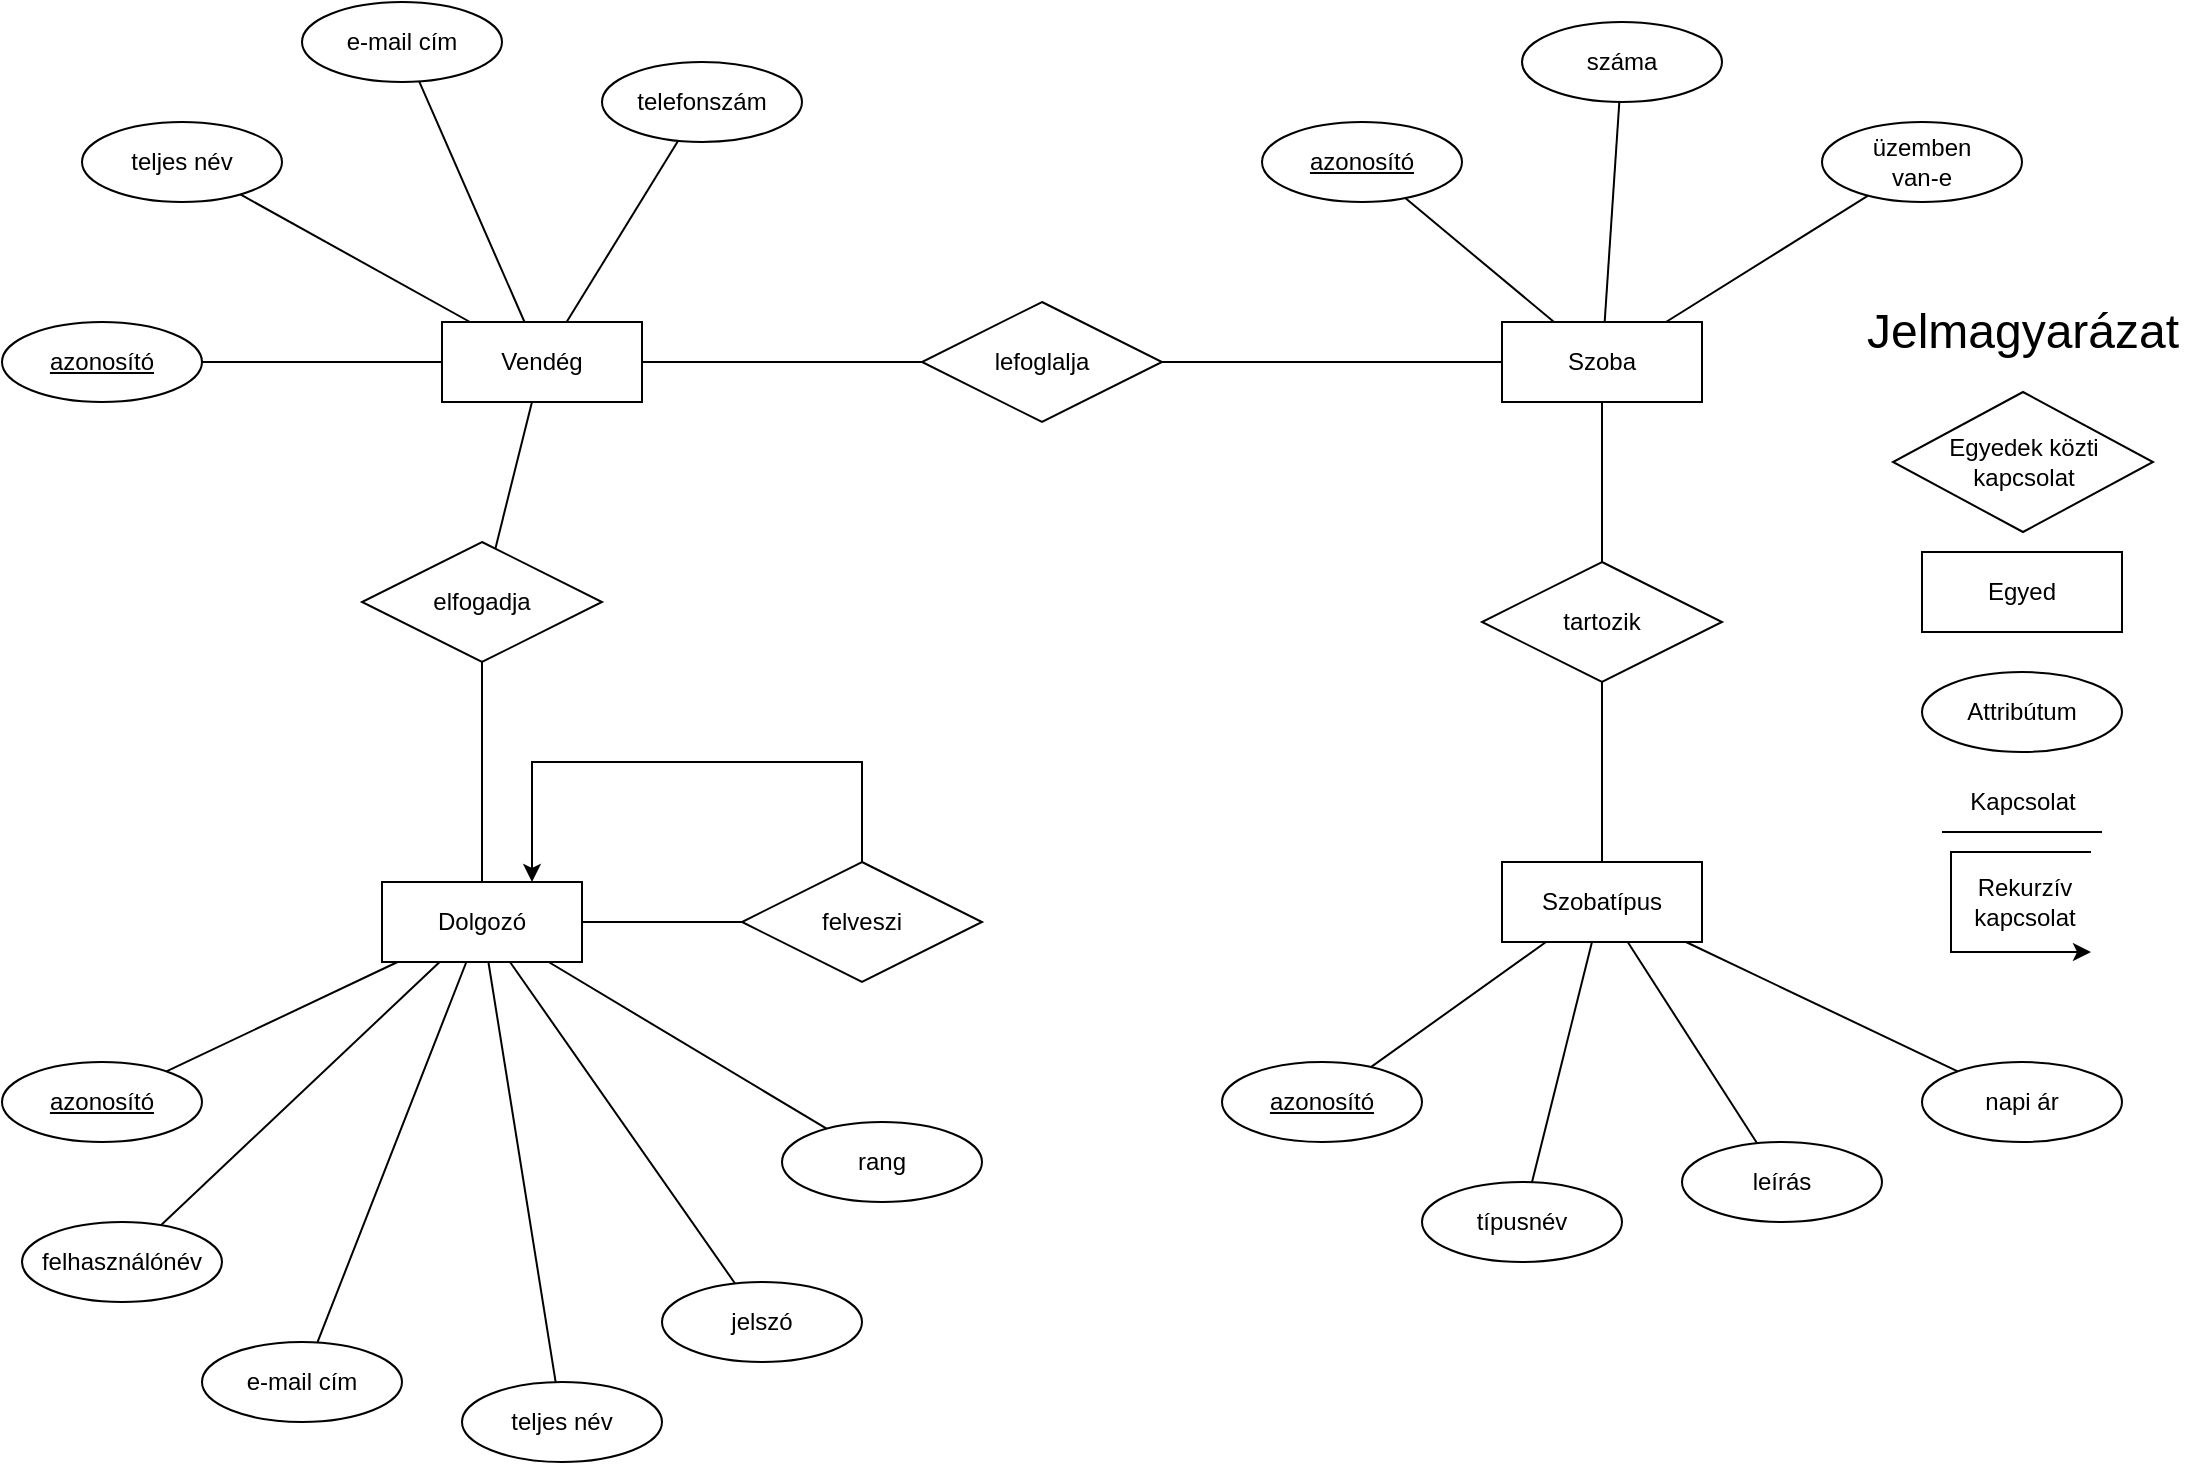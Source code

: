 <mxfile version="24.7.17" pages="3">
  <diagram id="2GmR6CYDUHnXpNO-0Zck" name="EKD">
    <mxGraphModel dx="1500" dy="887" grid="1" gridSize="10" guides="1" tooltips="1" connect="1" arrows="1" fold="1" page="1" pageScale="1" pageWidth="2339" pageHeight="3300" math="0" shadow="0">
      <root>
        <mxCell id="0" />
        <mxCell id="1" parent="0" />
        <mxCell id="1tBRZ4auQCQ66RY45NHS-1" value="Vendég" style="whiteSpace=wrap;html=1;align=center;" vertex="1" parent="1">
          <mxGeometry x="260" y="200" width="100" height="40" as="geometry" />
        </mxCell>
        <mxCell id="1tBRZ4auQCQ66RY45NHS-2" value="teljes név" style="ellipse;whiteSpace=wrap;html=1;align=center;" vertex="1" parent="1">
          <mxGeometry x="80" y="100" width="100" height="40" as="geometry" />
        </mxCell>
        <mxCell id="1tBRZ4auQCQ66RY45NHS-3" value="azonosító" style="ellipse;whiteSpace=wrap;html=1;align=center;fontStyle=4;" vertex="1" parent="1">
          <mxGeometry x="40" y="200" width="100" height="40" as="geometry" />
        </mxCell>
        <mxCell id="1tBRZ4auQCQ66RY45NHS-4" value="e-mail cím" style="ellipse;whiteSpace=wrap;html=1;align=center;" vertex="1" parent="1">
          <mxGeometry x="190" y="40" width="100" height="40" as="geometry" />
        </mxCell>
        <mxCell id="1tBRZ4auQCQ66RY45NHS-5" value="telefonszám" style="ellipse;whiteSpace=wrap;html=1;align=center;" vertex="1" parent="1">
          <mxGeometry x="340" y="70" width="100" height="40" as="geometry" />
        </mxCell>
        <mxCell id="1tBRZ4auQCQ66RY45NHS-6" value="" style="endArrow=none;html=1;rounded=0;" edge="1" parent="1" source="1tBRZ4auQCQ66RY45NHS-2" target="1tBRZ4auQCQ66RY45NHS-1">
          <mxGeometry relative="1" as="geometry">
            <mxPoint x="230" y="310" as="sourcePoint" />
            <mxPoint x="390" y="310" as="targetPoint" />
          </mxGeometry>
        </mxCell>
        <mxCell id="1tBRZ4auQCQ66RY45NHS-7" value="" style="endArrow=none;html=1;rounded=0;" edge="1" parent="1" source="1tBRZ4auQCQ66RY45NHS-3" target="1tBRZ4auQCQ66RY45NHS-1">
          <mxGeometry relative="1" as="geometry">
            <mxPoint x="201" y="128" as="sourcePoint" />
            <mxPoint x="297" y="210" as="targetPoint" />
          </mxGeometry>
        </mxCell>
        <mxCell id="1tBRZ4auQCQ66RY45NHS-8" value="" style="endArrow=none;html=1;rounded=0;" edge="1" parent="1" source="1tBRZ4auQCQ66RY45NHS-4" target="1tBRZ4auQCQ66RY45NHS-1">
          <mxGeometry relative="1" as="geometry">
            <mxPoint x="211" y="138" as="sourcePoint" />
            <mxPoint x="307" y="220" as="targetPoint" />
          </mxGeometry>
        </mxCell>
        <mxCell id="1tBRZ4auQCQ66RY45NHS-9" value="" style="endArrow=none;html=1;rounded=0;" edge="1" parent="1" source="1tBRZ4auQCQ66RY45NHS-5" target="1tBRZ4auQCQ66RY45NHS-1">
          <mxGeometry relative="1" as="geometry">
            <mxPoint x="221" y="148" as="sourcePoint" />
            <mxPoint x="317" y="230" as="targetPoint" />
          </mxGeometry>
        </mxCell>
        <mxCell id="1tBRZ4auQCQ66RY45NHS-10" value="" style="endArrow=none;html=1;rounded=0;" edge="1" parent="1" source="1tBRZ4auQCQ66RY45NHS-19" target="1tBRZ4auQCQ66RY45NHS-1">
          <mxGeometry relative="1" as="geometry">
            <mxPoint x="500" y="220" as="sourcePoint" />
            <mxPoint x="332" y="210" as="targetPoint" />
          </mxGeometry>
        </mxCell>
        <mxCell id="1tBRZ4auQCQ66RY45NHS-11" value="Szoba" style="whiteSpace=wrap;html=1;align=center;" vertex="1" parent="1">
          <mxGeometry x="790" y="200" width="100" height="40" as="geometry" />
        </mxCell>
        <mxCell id="1tBRZ4auQCQ66RY45NHS-12" value="" style="endArrow=none;html=1;rounded=0;" edge="1" parent="1" source="1tBRZ4auQCQ66RY45NHS-11" target="1tBRZ4auQCQ66RY45NHS-19">
          <mxGeometry relative="1" as="geometry">
            <mxPoint x="510" y="230" as="sourcePoint" />
            <mxPoint x="620" y="220" as="targetPoint" />
          </mxGeometry>
        </mxCell>
        <mxCell id="1tBRZ4auQCQ66RY45NHS-13" value="száma" style="ellipse;whiteSpace=wrap;html=1;align=center;" vertex="1" parent="1">
          <mxGeometry x="800" y="50" width="100" height="40" as="geometry" />
        </mxCell>
        <mxCell id="1tBRZ4auQCQ66RY45NHS-14" value="azonosító" style="ellipse;whiteSpace=wrap;html=1;align=center;fontStyle=4;" vertex="1" parent="1">
          <mxGeometry x="670" y="100" width="100" height="40" as="geometry" />
        </mxCell>
        <mxCell id="1tBRZ4auQCQ66RY45NHS-15" value="üzemben&lt;br&gt;van-e" style="ellipse;whiteSpace=wrap;html=1;align=center;" vertex="1" parent="1">
          <mxGeometry x="950" y="100" width="100" height="40" as="geometry" />
        </mxCell>
        <mxCell id="1tBRZ4auQCQ66RY45NHS-16" value="" style="endArrow=none;html=1;rounded=0;" edge="1" parent="1" source="1tBRZ4auQCQ66RY45NHS-11" target="1tBRZ4auQCQ66RY45NHS-14">
          <mxGeometry relative="1" as="geometry">
            <mxPoint x="800" y="230" as="sourcePoint" />
            <mxPoint x="630" y="230" as="targetPoint" />
          </mxGeometry>
        </mxCell>
        <mxCell id="1tBRZ4auQCQ66RY45NHS-17" value="" style="endArrow=none;html=1;rounded=0;" edge="1" parent="1" source="1tBRZ4auQCQ66RY45NHS-11" target="1tBRZ4auQCQ66RY45NHS-13">
          <mxGeometry relative="1" as="geometry">
            <mxPoint x="810" y="240" as="sourcePoint" />
            <mxPoint x="640" y="240" as="targetPoint" />
          </mxGeometry>
        </mxCell>
        <mxCell id="1tBRZ4auQCQ66RY45NHS-18" value="" style="endArrow=none;html=1;rounded=0;" edge="1" parent="1" source="1tBRZ4auQCQ66RY45NHS-11" target="1tBRZ4auQCQ66RY45NHS-15">
          <mxGeometry relative="1" as="geometry">
            <mxPoint x="851" y="210" as="sourcePoint" />
            <mxPoint x="859" y="100" as="targetPoint" />
          </mxGeometry>
        </mxCell>
        <mxCell id="1tBRZ4auQCQ66RY45NHS-19" value="lefoglalja" style="shape=rhombus;perimeter=rhombusPerimeter;whiteSpace=wrap;html=1;align=center;" vertex="1" parent="1">
          <mxGeometry x="500" y="190" width="120" height="60" as="geometry" />
        </mxCell>
        <mxCell id="1tBRZ4auQCQ66RY45NHS-20" value="Szobatípus" style="whiteSpace=wrap;html=1;align=center;" vertex="1" parent="1">
          <mxGeometry x="790" y="470" width="100" height="40" as="geometry" />
        </mxCell>
        <mxCell id="1tBRZ4auQCQ66RY45NHS-21" value="tartozik" style="shape=rhombus;perimeter=rhombusPerimeter;whiteSpace=wrap;html=1;align=center;" vertex="1" parent="1">
          <mxGeometry x="780" y="320" width="120" height="60" as="geometry" />
        </mxCell>
        <mxCell id="1tBRZ4auQCQ66RY45NHS-22" value="" style="endArrow=none;html=1;rounded=0;" edge="1" parent="1" source="1tBRZ4auQCQ66RY45NHS-11" target="1tBRZ4auQCQ66RY45NHS-21">
          <mxGeometry relative="1" as="geometry">
            <mxPoint x="882" y="210" as="sourcePoint" />
            <mxPoint x="983" y="147" as="targetPoint" />
          </mxGeometry>
        </mxCell>
        <mxCell id="1tBRZ4auQCQ66RY45NHS-23" value="" style="endArrow=none;html=1;rounded=0;" edge="1" parent="1" source="1tBRZ4auQCQ66RY45NHS-21" target="1tBRZ4auQCQ66RY45NHS-20">
          <mxGeometry relative="1" as="geometry">
            <mxPoint x="850" y="190" as="sourcePoint" />
            <mxPoint x="850" y="330" as="targetPoint" />
          </mxGeometry>
        </mxCell>
        <mxCell id="1tBRZ4auQCQ66RY45NHS-24" value="azonosító" style="ellipse;whiteSpace=wrap;html=1;align=center;fontStyle=4;" vertex="1" parent="1">
          <mxGeometry x="650" y="570" width="100" height="40" as="geometry" />
        </mxCell>
        <mxCell id="1tBRZ4auQCQ66RY45NHS-25" value="típusnév" style="ellipse;whiteSpace=wrap;html=1;align=center;" vertex="1" parent="1">
          <mxGeometry x="750" y="630" width="100" height="40" as="geometry" />
        </mxCell>
        <mxCell id="1tBRZ4auQCQ66RY45NHS-26" value="leírás" style="ellipse;whiteSpace=wrap;html=1;align=center;" vertex="1" parent="1">
          <mxGeometry x="880" y="610" width="100" height="40" as="geometry" />
        </mxCell>
        <mxCell id="1tBRZ4auQCQ66RY45NHS-27" value="napi ár" style="ellipse;whiteSpace=wrap;html=1;align=center;" vertex="1" parent="1">
          <mxGeometry x="1000" y="570" width="100" height="40" as="geometry" />
        </mxCell>
        <mxCell id="1tBRZ4auQCQ66RY45NHS-28" value="" style="endArrow=none;html=1;rounded=0;" edge="1" parent="1" source="1tBRZ4auQCQ66RY45NHS-20" target="1tBRZ4auQCQ66RY45NHS-27">
          <mxGeometry relative="1" as="geometry">
            <mxPoint x="560" y="530" as="sourcePoint" />
            <mxPoint x="1090" y="520" as="targetPoint" />
          </mxGeometry>
        </mxCell>
        <mxCell id="1tBRZ4auQCQ66RY45NHS-29" value="" style="endArrow=none;html=1;rounded=0;" edge="1" parent="1" source="1tBRZ4auQCQ66RY45NHS-20" target="1tBRZ4auQCQ66RY45NHS-26">
          <mxGeometry relative="1" as="geometry">
            <mxPoint x="813" y="520" as="sourcePoint" />
            <mxPoint x="679" y="593" as="targetPoint" />
          </mxGeometry>
        </mxCell>
        <mxCell id="1tBRZ4auQCQ66RY45NHS-30" value="" style="endArrow=none;html=1;rounded=0;" edge="1" parent="1" source="1tBRZ4auQCQ66RY45NHS-20" target="1tBRZ4auQCQ66RY45NHS-25">
          <mxGeometry relative="1" as="geometry">
            <mxPoint x="823" y="530" as="sourcePoint" />
            <mxPoint x="689" y="603" as="targetPoint" />
          </mxGeometry>
        </mxCell>
        <mxCell id="1tBRZ4auQCQ66RY45NHS-31" value="" style="endArrow=none;html=1;rounded=0;" edge="1" parent="1" source="1tBRZ4auQCQ66RY45NHS-20" target="1tBRZ4auQCQ66RY45NHS-24">
          <mxGeometry relative="1" as="geometry">
            <mxPoint x="858" y="520" as="sourcePoint" />
            <mxPoint x="912" y="650" as="targetPoint" />
          </mxGeometry>
        </mxCell>
        <mxCell id="1tBRZ4auQCQ66RY45NHS-32" value="elfogadja" style="shape=rhombus;perimeter=rhombusPerimeter;whiteSpace=wrap;html=1;align=center;" vertex="1" parent="1">
          <mxGeometry x="220" y="310" width="120" height="60" as="geometry" />
        </mxCell>
        <mxCell id="1tBRZ4auQCQ66RY45NHS-33" value="" style="endArrow=none;html=1;rounded=0;" edge="1" parent="1" source="1tBRZ4auQCQ66RY45NHS-32" target="1tBRZ4auQCQ66RY45NHS-1">
          <mxGeometry relative="1" as="geometry">
            <mxPoint x="150" y="230" as="sourcePoint" />
            <mxPoint x="270" y="230" as="targetPoint" />
          </mxGeometry>
        </mxCell>
        <mxCell id="1tBRZ4auQCQ66RY45NHS-34" value="felhasználónév" style="ellipse;whiteSpace=wrap;html=1;align=center;" vertex="1" parent="1">
          <mxGeometry x="50" y="650" width="100" height="40" as="geometry" />
        </mxCell>
        <mxCell id="1tBRZ4auQCQ66RY45NHS-35" value="azonosító" style="ellipse;whiteSpace=wrap;html=1;align=center;fontStyle=4;" vertex="1" parent="1">
          <mxGeometry x="40" y="570" width="100" height="40" as="geometry" />
        </mxCell>
        <mxCell id="1tBRZ4auQCQ66RY45NHS-36" value="Dolgozó" style="whiteSpace=wrap;html=1;align=center;" vertex="1" parent="1">
          <mxGeometry x="230" y="480" width="100" height="40" as="geometry" />
        </mxCell>
        <mxCell id="1tBRZ4auQCQ66RY45NHS-37" value="" style="endArrow=none;html=1;rounded=0;" edge="1" parent="1" source="1tBRZ4auQCQ66RY45NHS-36" target="1tBRZ4auQCQ66RY45NHS-32">
          <mxGeometry relative="1" as="geometry">
            <mxPoint x="180" y="500" as="sourcePoint" />
            <mxPoint x="340" y="500" as="targetPoint" />
          </mxGeometry>
        </mxCell>
        <mxCell id="1tBRZ4auQCQ66RY45NHS-38" value="e-mail cím" style="ellipse;whiteSpace=wrap;html=1;align=center;" vertex="1" parent="1">
          <mxGeometry x="140" y="710" width="100" height="40" as="geometry" />
        </mxCell>
        <mxCell id="1tBRZ4auQCQ66RY45NHS-39" value="teljes név" style="ellipse;whiteSpace=wrap;html=1;align=center;" vertex="1" parent="1">
          <mxGeometry x="270" y="730" width="100" height="40" as="geometry" />
        </mxCell>
        <mxCell id="1tBRZ4auQCQ66RY45NHS-40" value="jelszó" style="ellipse;whiteSpace=wrap;html=1;align=center;" vertex="1" parent="1">
          <mxGeometry x="370" y="680" width="100" height="40" as="geometry" />
        </mxCell>
        <mxCell id="1tBRZ4auQCQ66RY45NHS-41" value="rang" style="ellipse;whiteSpace=wrap;html=1;align=center;" vertex="1" parent="1">
          <mxGeometry x="430" y="600" width="100" height="40" as="geometry" />
        </mxCell>
        <mxCell id="1tBRZ4auQCQ66RY45NHS-42" value="felveszi" style="shape=rhombus;perimeter=rhombusPerimeter;whiteSpace=wrap;html=1;align=center;" vertex="1" parent="1">
          <mxGeometry x="410" y="470" width="120" height="60" as="geometry" />
        </mxCell>
        <mxCell id="1tBRZ4auQCQ66RY45NHS-43" value="" style="endArrow=none;html=1;rounded=0;" edge="1" parent="1" source="1tBRZ4auQCQ66RY45NHS-42" target="1tBRZ4auQCQ66RY45NHS-36">
          <mxGeometry relative="1" as="geometry">
            <mxPoint x="253" y="490" as="sourcePoint" />
            <mxPoint x="266" y="378" as="targetPoint" />
          </mxGeometry>
        </mxCell>
        <mxCell id="1tBRZ4auQCQ66RY45NHS-44" value="" style="endArrow=classic;html=1;rounded=0;endFill=1;entryX=0.75;entryY=0;entryDx=0;entryDy=0;" edge="1" parent="1" source="1tBRZ4auQCQ66RY45NHS-42" target="1tBRZ4auQCQ66RY45NHS-36">
          <mxGeometry relative="1" as="geometry">
            <mxPoint x="390" y="430" as="sourcePoint" />
            <mxPoint x="340" y="470" as="targetPoint" />
            <Array as="points">
              <mxPoint x="470" y="420" />
              <mxPoint x="305" y="420" />
            </Array>
          </mxGeometry>
        </mxCell>
        <mxCell id="1tBRZ4auQCQ66RY45NHS-45" value="" style="endArrow=none;html=1;rounded=0;" edge="1" parent="1" source="1tBRZ4auQCQ66RY45NHS-35" target="1tBRZ4auQCQ66RY45NHS-36">
          <mxGeometry relative="1" as="geometry">
            <mxPoint x="420" y="510" as="sourcePoint" />
            <mxPoint x="340" y="510" as="targetPoint" />
          </mxGeometry>
        </mxCell>
        <mxCell id="1tBRZ4auQCQ66RY45NHS-46" value="" style="endArrow=none;html=1;rounded=0;" edge="1" parent="1" source="1tBRZ4auQCQ66RY45NHS-34" target="1tBRZ4auQCQ66RY45NHS-36">
          <mxGeometry relative="1" as="geometry">
            <mxPoint x="430" y="520" as="sourcePoint" />
            <mxPoint x="350" y="520" as="targetPoint" />
          </mxGeometry>
        </mxCell>
        <mxCell id="1tBRZ4auQCQ66RY45NHS-47" value="" style="endArrow=none;html=1;rounded=0;" edge="1" parent="1" source="1tBRZ4auQCQ66RY45NHS-38" target="1tBRZ4auQCQ66RY45NHS-36">
          <mxGeometry relative="1" as="geometry">
            <mxPoint x="440" y="530" as="sourcePoint" />
            <mxPoint x="360" y="530" as="targetPoint" />
          </mxGeometry>
        </mxCell>
        <mxCell id="1tBRZ4auQCQ66RY45NHS-48" value="" style="endArrow=none;html=1;rounded=0;" edge="1" parent="1" source="1tBRZ4auQCQ66RY45NHS-39" target="1tBRZ4auQCQ66RY45NHS-36">
          <mxGeometry relative="1" as="geometry">
            <mxPoint x="450" y="540" as="sourcePoint" />
            <mxPoint x="370" y="540" as="targetPoint" />
          </mxGeometry>
        </mxCell>
        <mxCell id="1tBRZ4auQCQ66RY45NHS-49" value="" style="endArrow=none;html=1;rounded=0;" edge="1" parent="1" source="1tBRZ4auQCQ66RY45NHS-40" target="1tBRZ4auQCQ66RY45NHS-36">
          <mxGeometry relative="1" as="geometry">
            <mxPoint x="460" y="550" as="sourcePoint" />
            <mxPoint x="380" y="550" as="targetPoint" />
          </mxGeometry>
        </mxCell>
        <mxCell id="1tBRZ4auQCQ66RY45NHS-50" value="" style="endArrow=none;html=1;rounded=0;" edge="1" parent="1" source="1tBRZ4auQCQ66RY45NHS-41" target="1tBRZ4auQCQ66RY45NHS-36">
          <mxGeometry relative="1" as="geometry">
            <mxPoint x="470" y="560" as="sourcePoint" />
            <mxPoint x="390" y="560" as="targetPoint" />
          </mxGeometry>
        </mxCell>
        <mxCell id="1tBRZ4auQCQ66RY45NHS-51" value="Egyed" style="whiteSpace=wrap;html=1;align=center;" vertex="1" parent="1">
          <mxGeometry x="1000" y="315" width="100" height="40" as="geometry" />
        </mxCell>
        <mxCell id="1tBRZ4auQCQ66RY45NHS-52" value="Egyedek közti&lt;br&gt;kapcsolat" style="shape=rhombus;perimeter=rhombusPerimeter;whiteSpace=wrap;html=1;align=center;" vertex="1" parent="1">
          <mxGeometry x="985.5" y="235" width="130" height="70" as="geometry" />
        </mxCell>
        <mxCell id="1tBRZ4auQCQ66RY45NHS-53" value="Attribútum" style="ellipse;whiteSpace=wrap;html=1;align=center;" vertex="1" parent="1">
          <mxGeometry x="1000" y="375" width="100" height="40" as="geometry" />
        </mxCell>
        <mxCell id="1tBRZ4auQCQ66RY45NHS-54" value="&lt;font style=&quot;font-size: 24px;&quot;&gt;Jelmagyarázat&lt;/font&gt;" style="text;html=1;align=center;verticalAlign=middle;resizable=0;points=[];autosize=1;strokeColor=none;fillColor=none;" vertex="1" parent="1">
          <mxGeometry x="960" y="185" width="180" height="40" as="geometry" />
        </mxCell>
        <mxCell id="1tBRZ4auQCQ66RY45NHS-55" value="" style="endArrow=classic;html=1;rounded=0;endFill=1;" edge="1" parent="1">
          <mxGeometry relative="1" as="geometry">
            <mxPoint x="1084.5" y="465" as="sourcePoint" />
            <mxPoint x="1084.5" y="515" as="targetPoint" />
            <Array as="points">
              <mxPoint x="1014.5" y="465" />
              <mxPoint x="1014.5" y="515" />
            </Array>
          </mxGeometry>
        </mxCell>
        <mxCell id="1tBRZ4auQCQ66RY45NHS-56" value="Rekurzív&lt;br&gt;kapcsolat" style="text;html=1;align=center;verticalAlign=middle;resizable=0;points=[];autosize=1;strokeColor=none;fillColor=none;" vertex="1" parent="1">
          <mxGeometry x="1015.5" y="470" width="70" height="40" as="geometry" />
        </mxCell>
        <mxCell id="1tBRZ4auQCQ66RY45NHS-57" value="" style="endArrow=none;html=1;rounded=0;" edge="1" parent="1">
          <mxGeometry relative="1" as="geometry">
            <mxPoint x="1090" y="455" as="sourcePoint" />
            <mxPoint x="1010" y="455" as="targetPoint" />
          </mxGeometry>
        </mxCell>
        <mxCell id="1tBRZ4auQCQ66RY45NHS-58" value="Kapcsolat" style="text;html=1;align=center;verticalAlign=middle;resizable=0;points=[];autosize=1;strokeColor=none;fillColor=none;" vertex="1" parent="1">
          <mxGeometry x="1010" y="425" width="80" height="30" as="geometry" />
        </mxCell>
      </root>
    </mxGraphModel>
  </diagram>
  <diagram name="Tábla EKD" id="osthFVFoLzH-frokFGTB">
    <mxGraphModel dx="600" dy="355" grid="1" gridSize="10" guides="1" tooltips="1" connect="1" arrows="1" fold="1" page="1" pageScale="1" pageWidth="827" pageHeight="1169" math="0" shadow="0">
      <root>
        <mxCell id="0" />
        <mxCell id="1" parent="0" />
        <mxCell id="wH6veG9tBR207DiI4e0H-1" value="User" style="swimlane;childLayout=stackLayout;horizontal=1;startSize=50;horizontalStack=0;rounded=1;fontSize=14;fontStyle=0;strokeWidth=2;resizeParent=0;resizeLast=1;shadow=0;dashed=0;align=center;arcSize=4;whiteSpace=wrap;html=1;" parent="1" vertex="1">
          <mxGeometry x="400" y="110" width="160" height="180" as="geometry" />
        </mxCell>
        <mxCell id="wH6veG9tBR207DiI4e0H-2" value="&lt;div&gt;# id&lt;br&gt;* name&lt;/div&gt;* username&lt;div&gt;* email&lt;/div&gt;&lt;div&gt;* password&lt;/div&gt;&lt;div&gt;* role&lt;/div&gt;&lt;div&gt;o enrolled_by&lt;/div&gt;" style="align=left;strokeColor=none;fillColor=none;spacingLeft=4;fontSize=12;verticalAlign=top;resizable=0;rotatable=0;part=1;html=1;" parent="wH6veG9tBR207DiI4e0H-1" vertex="1">
          <mxGeometry y="50" width="160" height="130" as="geometry" />
        </mxCell>
        <mxCell id="P9Y3geR8CQ99SFIAazWg-3" style="edgeStyle=orthogonalEdgeStyle;rounded=0;orthogonalLoop=1;jettySize=auto;html=1;exitX=1;exitY=0.25;exitDx=0;exitDy=0;endArrow=ERmany;endFill=0;startArrow=ERzeroToOne;startFill=0;entryX=0.5;entryY=0;entryDx=0;entryDy=0;" parent="wH6veG9tBR207DiI4e0H-1" source="wH6veG9tBR207DiI4e0H-2" target="wH6veG9tBR207DiI4e0H-1" edge="1">
          <mxGeometry relative="1" as="geometry">
            <mxPoint x="185" y="-50" as="sourcePoint" />
            <mxPoint x="120" y="-50" as="targetPoint" />
            <Array as="points">
              <mxPoint x="185" y="82" />
              <mxPoint x="185" y="-30" />
              <mxPoint x="80" y="-30" />
            </Array>
          </mxGeometry>
        </mxCell>
        <mxCell id="wH6veG9tBR207DiI4e0H-3" value="Customer" style="swimlane;childLayout=stackLayout;horizontal=1;startSize=50;horizontalStack=0;rounded=1;fontSize=14;fontStyle=0;strokeWidth=2;resizeParent=0;resizeLast=1;shadow=0;dashed=0;align=center;arcSize=4;whiteSpace=wrap;html=1;" parent="1" vertex="1">
          <mxGeometry x="165" y="110" width="170" height="180" as="geometry" />
        </mxCell>
        <mxCell id="wH6veG9tBR207DiI4e0H-4" value="&lt;div&gt;# id&lt;/div&gt;* name&lt;div&gt;* birthdate&lt;/div&gt;&lt;div&gt;* email&lt;/div&gt;&lt;div&gt;* mobile_number&lt;/div&gt;&lt;div&gt;* banned&lt;/div&gt;" style="align=left;strokeColor=none;fillColor=none;spacingLeft=4;fontSize=12;verticalAlign=top;resizable=0;rotatable=0;part=1;html=1;" parent="wH6veG9tBR207DiI4e0H-3" vertex="1">
          <mxGeometry y="50" width="170" height="130" as="geometry" />
        </mxCell>
        <mxCell id="wH6veG9tBR207DiI4e0H-5" value="Room" style="swimlane;childLayout=stackLayout;horizontal=1;startSize=50;horizontalStack=0;rounded=1;fontSize=14;fontStyle=0;strokeWidth=2;resizeParent=0;resizeLast=1;shadow=0;dashed=0;align=center;arcSize=4;whiteSpace=wrap;html=1;" parent="1" vertex="1">
          <mxGeometry x="400" y="330" width="160" height="160" as="geometry" />
        </mxCell>
        <mxCell id="wH6veG9tBR207DiI4e0H-6" value="&lt;div&gt;# id&lt;/div&gt;* number&lt;div&gt;* is_in_order&lt;/div&gt;&lt;div&gt;o description&lt;/div&gt;" style="align=left;strokeColor=none;fillColor=none;spacingLeft=4;fontSize=12;verticalAlign=top;resizable=0;rotatable=0;part=1;html=1;" parent="wH6veG9tBR207DiI4e0H-5" vertex="1">
          <mxGeometry y="50" width="160" height="110" as="geometry" />
        </mxCell>
        <mxCell id="wH6veG9tBR207DiI4e0H-7" value="RoomType" style="swimlane;childLayout=stackLayout;horizontal=1;startSize=50;horizontalStack=0;rounded=1;fontSize=14;fontStyle=0;strokeWidth=2;resizeParent=0;resizeLast=1;shadow=0;dashed=0;align=center;arcSize=4;whiteSpace=wrap;html=1;" parent="1" vertex="1">
          <mxGeometry x="630" y="330" width="160" height="160" as="geometry" />
        </mxCell>
        <mxCell id="wH6veG9tBR207DiI4e0H-8" value="&lt;div&gt;# id&lt;/div&gt;* name: string&lt;div&gt;* beds: int&lt;div&gt;* daily_price&lt;/div&gt;&lt;/div&gt;&lt;div&gt;* description&lt;/div&gt;" style="align=left;strokeColor=none;fillColor=none;spacingLeft=4;fontSize=12;verticalAlign=top;resizable=0;rotatable=0;part=1;html=1;" parent="wH6veG9tBR207DiI4e0H-7" vertex="1">
          <mxGeometry y="50" width="160" height="110" as="geometry" />
        </mxCell>
        <mxCell id="wH6veG9tBR207DiI4e0H-9" style="edgeStyle=orthogonalEdgeStyle;rounded=0;orthogonalLoop=1;jettySize=auto;html=1;exitX=1;exitY=0.25;exitDx=0;exitDy=0;entryX=0;entryY=0.25;entryDx=0;entryDy=0;endArrow=ERone;endFill=0;startArrow=ERmany;startFill=0;" parent="1" source="wH6veG9tBR207DiI4e0H-6" target="wH6veG9tBR207DiI4e0H-8" edge="1">
          <mxGeometry relative="1" as="geometry" />
        </mxCell>
        <mxCell id="wH6veG9tBR207DiI4e0H-13" style="edgeStyle=orthogonalEdgeStyle;rounded=0;orthogonalLoop=1;jettySize=auto;html=1;startArrow=ERmany;startFill=0;endArrow=ERone;endFill=0;exitX=0;exitY=0.25;exitDx=0;exitDy=0;entryX=1;entryY=0.25;entryDx=0;entryDy=0;" parent="1" source="wH6veG9tBR207DiI4e0H-6" target="wdtJI4OaJ273M9B3KL6N-4" edge="1">
          <mxGeometry relative="1" as="geometry">
            <mxPoint x="330" y="530" as="sourcePoint" />
            <mxPoint x="350" y="380" as="targetPoint" />
          </mxGeometry>
        </mxCell>
        <mxCell id="wH6veG9tBR207DiI4e0H-14" style="edgeStyle=orthogonalEdgeStyle;rounded=0;orthogonalLoop=1;jettySize=auto;html=1;exitX=0.5;exitY=1;exitDx=0;exitDy=0;endArrow=ERmany;endFill=0;startArrow=ERzeroToOne;startFill=0;entryX=0.5;entryY=0;entryDx=0;entryDy=0;" parent="1" source="wH6veG9tBR207DiI4e0H-4" target="wdtJI4OaJ273M9B3KL6N-3" edge="1">
          <mxGeometry relative="1" as="geometry">
            <mxPoint x="250" y="340" as="targetPoint" />
          </mxGeometry>
        </mxCell>
        <mxCell id="iRjWYKLcKOD4x_D2rIXq-2" value="&lt;div style=&quot;text-align: center; margin-bottom: 10px;&quot;&gt;&lt;font style=&quot;font-size: 24px;&quot;&gt;Jelmagyarázat&lt;/font&gt;&lt;/div&gt;&lt;div&gt;&lt;b&gt;Attribútum:&lt;/b&gt;&lt;/div&gt;&lt;div&gt;# - Elsődleges kulcs&lt;/div&gt;&lt;div&gt;* - Kötelező&lt;br&gt;&lt;/div&gt;o - Nem kötelező&lt;div&gt;&lt;br&gt;&lt;/div&gt;&lt;div&gt;&lt;b&gt;Kapcsolat:&lt;/b&gt;&lt;br&gt;&lt;div&gt;&amp;nbsp; &amp;nbsp;- Egy elemű (kötelező)&lt;/div&gt;&lt;div&gt;&amp;nbsp; &amp;nbsp;- Egy elemű (nem kötelező)&lt;br&gt;&lt;/div&gt;&lt;div&gt;&amp;nbsp; &amp;nbsp;- Több elemű&lt;br&gt;&lt;/div&gt;&lt;div&gt;&lt;br&gt;&lt;/div&gt;&lt;/div&gt;" style="text;html=1;align=left;verticalAlign=middle;resizable=0;points=[];autosize=1;strokeColor=none;fillColor=none;rounded=1;labelBorderColor=none;textShadow=0;labelBackgroundColor=default;perimeterSpacing=0;strokeWidth=1;glass=0;" parent="1" vertex="1">
          <mxGeometry x="623" y="115" width="180" height="200" as="geometry" />
        </mxCell>
        <mxCell id="wdtJI4OaJ273M9B3KL6N-3" value="Reservation" style="swimlane;childLayout=stackLayout;horizontal=1;startSize=50;horizontalStack=0;rounded=1;fontSize=14;fontStyle=0;strokeWidth=2;resizeParent=0;resizeLast=1;shadow=0;dashed=0;align=center;arcSize=4;whiteSpace=wrap;html=1;" parent="1" vertex="1">
          <mxGeometry x="170" y="330" width="160" height="160" as="geometry" />
        </mxCell>
        <mxCell id="wdtJI4OaJ273M9B3KL6N-4" value="&lt;div&gt;# id&lt;/div&gt;&lt;div&gt;* requested_at&lt;/div&gt;&lt;div&gt;* start_date&lt;/div&gt;&lt;div&gt;* end_date&lt;/div&gt;&lt;div&gt;* price&lt;/div&gt;" style="align=left;strokeColor=none;fillColor=none;spacingLeft=4;fontSize=12;verticalAlign=top;resizable=0;rotatable=0;part=1;html=1;" parent="wdtJI4OaJ273M9B3KL6N-3" vertex="1">
          <mxGeometry y="50" width="160" height="110" as="geometry" />
        </mxCell>
        <mxCell id="P9Y3geR8CQ99SFIAazWg-2" style="edgeStyle=orthogonalEdgeStyle;rounded=0;orthogonalLoop=1;jettySize=auto;html=1;exitX=0;exitY=0.25;exitDx=0;exitDy=0;endArrow=ERmany;endFill=0;startArrow=ERzeroToOne;startFill=0;entryX=1;entryY=0.25;entryDx=0;entryDy=0;" parent="1" source="wH6veG9tBR207DiI4e0H-2" target="wH6veG9tBR207DiI4e0H-4" edge="1">
          <mxGeometry relative="1" as="geometry">
            <mxPoint x="260" y="300" as="sourcePoint" />
            <mxPoint x="350" y="200" as="targetPoint" />
          </mxGeometry>
        </mxCell>
        <mxCell id="ruXxaI2GSq1ZrcZCYmVq-1" style="edgeStyle=orthogonalEdgeStyle;rounded=0;orthogonalLoop=1;jettySize=auto;html=1;endArrow=none;endFill=0;startArrow=ERone;startFill=0;entryX=1;entryY=0.25;entryDx=0;entryDy=0;" edge="1" parent="1">
          <mxGeometry relative="1" as="geometry">
            <mxPoint x="631" y="257" as="sourcePoint" />
            <mxPoint x="611" y="257" as="targetPoint" />
          </mxGeometry>
        </mxCell>
        <mxCell id="ruXxaI2GSq1ZrcZCYmVq-2" style="edgeStyle=orthogonalEdgeStyle;rounded=0;orthogonalLoop=1;jettySize=auto;html=1;endArrow=none;endFill=0;startArrow=ERzeroToOne;startFill=0;entryX=1;entryY=0.25;entryDx=0;entryDy=0;" edge="1" parent="1">
          <mxGeometry relative="1" as="geometry">
            <mxPoint x="631" y="271" as="sourcePoint" />
            <mxPoint x="611" y="271" as="targetPoint" />
          </mxGeometry>
        </mxCell>
        <mxCell id="ruXxaI2GSq1ZrcZCYmVq-3" style="edgeStyle=orthogonalEdgeStyle;rounded=0;orthogonalLoop=1;jettySize=auto;html=1;endArrow=none;endFill=0;startArrow=ERmany;startFill=0;entryX=1;entryY=0.25;entryDx=0;entryDy=0;" edge="1" parent="1">
          <mxGeometry relative="1" as="geometry">
            <mxPoint x="630" y="286" as="sourcePoint" />
            <mxPoint x="610" y="286" as="targetPoint" />
          </mxGeometry>
        </mxCell>
      </root>
    </mxGraphModel>
  </diagram>
  <diagram id="9XFVV8bgtCl2-Ow_PorK" name="Fizikai Táblaterv">
    <mxGraphModel dx="1050" dy="621" grid="1" gridSize="10" guides="1" tooltips="1" connect="1" arrows="1" fold="1" page="1" pageScale="1" pageWidth="2339" pageHeight="3300" math="0" shadow="0">
      <root>
        <mxCell id="0" />
        <mxCell id="1" parent="0" />
        <mxCell id="EjmX-pRvO7xtQYIAAKBp-1" value="User" style="shape=table;startSize=30;container=1;collapsible=1;childLayout=tableLayout;fixedRows=1;rowLines=0;fontStyle=1;align=center;resizeLast=1;html=1;whiteSpace=wrap;" parent="1" vertex="1">
          <mxGeometry x="90" y="110" width="350" height="280" as="geometry" />
        </mxCell>
        <mxCell id="EjmX-pRvO7xtQYIAAKBp-2" value="" style="shape=tableRow;horizontal=0;startSize=0;swimlaneHead=0;swimlaneBody=0;fillColor=none;collapsible=0;dropTarget=0;points=[[0,0.5],[1,0.5]];portConstraint=eastwest;top=0;left=0;right=0;bottom=0;html=1;" parent="EjmX-pRvO7xtQYIAAKBp-1" vertex="1">
          <mxGeometry y="30" width="350" height="30" as="geometry" />
        </mxCell>
        <mxCell id="EjmX-pRvO7xtQYIAAKBp-3" value="PK" style="shape=partialRectangle;connectable=0;fillColor=none;top=0;left=0;bottom=0;right=0;fontStyle=1;overflow=hidden;html=1;whiteSpace=wrap;" parent="EjmX-pRvO7xtQYIAAKBp-2" vertex="1">
          <mxGeometry width="60" height="30" as="geometry">
            <mxRectangle width="60" height="30" as="alternateBounds" />
          </mxGeometry>
        </mxCell>
        <mxCell id="EjmX-pRvO7xtQYIAAKBp-4" value="id" style="shape=partialRectangle;connectable=0;fillColor=none;top=0;left=0;bottom=0;right=0;align=left;spacingLeft=6;fontStyle=5;overflow=hidden;html=1;whiteSpace=wrap;" parent="EjmX-pRvO7xtQYIAAKBp-2" vertex="1">
          <mxGeometry x="60" width="100" height="30" as="geometry">
            <mxRectangle width="100" height="30" as="alternateBounds" />
          </mxGeometry>
        </mxCell>
        <mxCell id="T5jJRAGALwiK5fhTE4Fy-1" value="INT" style="shape=partialRectangle;connectable=0;fillColor=none;top=0;left=0;bottom=0;right=0;align=left;spacingLeft=6;fontStyle=5;overflow=hidden;html=1;whiteSpace=wrap;" parent="EjmX-pRvO7xtQYIAAKBp-2" vertex="1">
          <mxGeometry x="160" width="90" height="30" as="geometry">
            <mxRectangle width="90" height="30" as="alternateBounds" />
          </mxGeometry>
        </mxCell>
        <mxCell id="T5jJRAGALwiK5fhTE4Fy-5" value="autoincrement" style="shape=partialRectangle;connectable=0;fillColor=none;top=0;left=0;bottom=0;right=0;align=left;spacingLeft=6;fontStyle=5;overflow=hidden;html=1;whiteSpace=wrap;" parent="EjmX-pRvO7xtQYIAAKBp-2" vertex="1">
          <mxGeometry x="250" width="100" height="30" as="geometry">
            <mxRectangle width="100" height="30" as="alternateBounds" />
          </mxGeometry>
        </mxCell>
        <mxCell id="EjmX-pRvO7xtQYIAAKBp-5" value="" style="shape=tableRow;horizontal=0;startSize=0;swimlaneHead=0;swimlaneBody=0;fillColor=none;collapsible=0;dropTarget=0;points=[[0,0.5],[1,0.5]];portConstraint=eastwest;top=0;left=0;right=0;bottom=1;html=1;" parent="EjmX-pRvO7xtQYIAAKBp-1" vertex="1">
          <mxGeometry y="60" width="350" height="30" as="geometry" />
        </mxCell>
        <mxCell id="EjmX-pRvO7xtQYIAAKBp-6" value="FK" style="shape=partialRectangle;connectable=0;fillColor=none;top=0;left=0;bottom=0;right=0;fontStyle=1;overflow=hidden;html=1;whiteSpace=wrap;" parent="EjmX-pRvO7xtQYIAAKBp-5" vertex="1">
          <mxGeometry width="60" height="30" as="geometry">
            <mxRectangle width="60" height="30" as="alternateBounds" />
          </mxGeometry>
        </mxCell>
        <mxCell id="EjmX-pRvO7xtQYIAAKBp-7" value="enrolled_by" style="shape=partialRectangle;connectable=0;fillColor=none;top=0;left=0;bottom=0;right=0;align=left;spacingLeft=6;fontStyle=5;overflow=hidden;html=1;whiteSpace=wrap;" parent="EjmX-pRvO7xtQYIAAKBp-5" vertex="1">
          <mxGeometry x="60" width="100" height="30" as="geometry">
            <mxRectangle width="100" height="30" as="alternateBounds" />
          </mxGeometry>
        </mxCell>
        <mxCell id="T5jJRAGALwiK5fhTE4Fy-2" value="INT" style="shape=partialRectangle;connectable=0;fillColor=none;top=0;left=0;bottom=0;right=0;align=left;spacingLeft=6;fontStyle=5;overflow=hidden;html=1;whiteSpace=wrap;" parent="EjmX-pRvO7xtQYIAAKBp-5" vertex="1">
          <mxGeometry x="160" width="90" height="30" as="geometry">
            <mxRectangle width="90" height="30" as="alternateBounds" />
          </mxGeometry>
        </mxCell>
        <mxCell id="T5jJRAGALwiK5fhTE4Fy-6" value="(aki felvette)" style="shape=partialRectangle;connectable=0;fillColor=none;top=0;left=0;bottom=0;right=0;align=left;spacingLeft=6;fontStyle=5;overflow=hidden;html=1;whiteSpace=wrap;" parent="EjmX-pRvO7xtQYIAAKBp-5" vertex="1">
          <mxGeometry x="250" width="100" height="30" as="geometry">
            <mxRectangle width="100" height="30" as="alternateBounds" />
          </mxGeometry>
        </mxCell>
        <mxCell id="EjmX-pRvO7xtQYIAAKBp-8" value="" style="shape=tableRow;horizontal=0;startSize=0;swimlaneHead=0;swimlaneBody=0;fillColor=none;collapsible=0;dropTarget=0;points=[[0,0.5],[1,0.5]];portConstraint=eastwest;top=0;left=0;right=0;bottom=0;html=1;" parent="EjmX-pRvO7xtQYIAAKBp-1" vertex="1">
          <mxGeometry y="90" width="350" height="30" as="geometry" />
        </mxCell>
        <mxCell id="EjmX-pRvO7xtQYIAAKBp-9" value="UK" style="shape=partialRectangle;connectable=0;fillColor=none;top=0;left=0;bottom=0;right=0;editable=1;overflow=hidden;html=1;whiteSpace=wrap;" parent="EjmX-pRvO7xtQYIAAKBp-8" vertex="1">
          <mxGeometry width="60" height="30" as="geometry">
            <mxRectangle width="60" height="30" as="alternateBounds" />
          </mxGeometry>
        </mxCell>
        <mxCell id="EjmX-pRvO7xtQYIAAKBp-10" value="email" style="shape=partialRectangle;connectable=0;fillColor=none;top=0;left=0;bottom=0;right=0;align=left;spacingLeft=6;overflow=hidden;html=1;whiteSpace=wrap;" parent="EjmX-pRvO7xtQYIAAKBp-8" vertex="1">
          <mxGeometry x="60" width="100" height="30" as="geometry">
            <mxRectangle width="100" height="30" as="alternateBounds" />
          </mxGeometry>
        </mxCell>
        <mxCell id="T5jJRAGALwiK5fhTE4Fy-3" value="VARCHAR" style="shape=partialRectangle;connectable=0;fillColor=none;top=0;left=0;bottom=0;right=0;align=left;spacingLeft=6;overflow=hidden;html=1;whiteSpace=wrap;" parent="EjmX-pRvO7xtQYIAAKBp-8" vertex="1">
          <mxGeometry x="160" width="90" height="30" as="geometry">
            <mxRectangle width="90" height="30" as="alternateBounds" />
          </mxGeometry>
        </mxCell>
        <mxCell id="T5jJRAGALwiK5fhTE4Fy-7" style="shape=partialRectangle;connectable=0;fillColor=none;top=0;left=0;bottom=0;right=0;align=left;spacingLeft=6;overflow=hidden;html=1;whiteSpace=wrap;" parent="EjmX-pRvO7xtQYIAAKBp-8" vertex="1">
          <mxGeometry x="250" width="100" height="30" as="geometry">
            <mxRectangle width="100" height="30" as="alternateBounds" />
          </mxGeometry>
        </mxCell>
        <mxCell id="EjmX-pRvO7xtQYIAAKBp-11" value="" style="shape=tableRow;horizontal=0;startSize=0;swimlaneHead=0;swimlaneBody=0;fillColor=none;collapsible=0;dropTarget=0;points=[[0,0.5],[1,0.5]];portConstraint=eastwest;top=0;left=0;right=0;bottom=0;html=1;" parent="EjmX-pRvO7xtQYIAAKBp-1" vertex="1">
          <mxGeometry y="120" width="350" height="30" as="geometry" />
        </mxCell>
        <mxCell id="EjmX-pRvO7xtQYIAAKBp-12" value="UK" style="shape=partialRectangle;connectable=0;fillColor=none;top=0;left=0;bottom=0;right=0;editable=1;overflow=hidden;html=1;whiteSpace=wrap;" parent="EjmX-pRvO7xtQYIAAKBp-11" vertex="1">
          <mxGeometry width="60" height="30" as="geometry">
            <mxRectangle width="60" height="30" as="alternateBounds" />
          </mxGeometry>
        </mxCell>
        <mxCell id="EjmX-pRvO7xtQYIAAKBp-13" value="username" style="shape=partialRectangle;connectable=0;fillColor=none;top=0;left=0;bottom=0;right=0;align=left;spacingLeft=6;overflow=hidden;html=1;whiteSpace=wrap;" parent="EjmX-pRvO7xtQYIAAKBp-11" vertex="1">
          <mxGeometry x="60" width="100" height="30" as="geometry">
            <mxRectangle width="100" height="30" as="alternateBounds" />
          </mxGeometry>
        </mxCell>
        <mxCell id="T5jJRAGALwiK5fhTE4Fy-4" value="VARCHAR" style="shape=partialRectangle;connectable=0;fillColor=none;top=0;left=0;bottom=0;right=0;align=left;spacingLeft=6;overflow=hidden;html=1;whiteSpace=wrap;" parent="EjmX-pRvO7xtQYIAAKBp-11" vertex="1">
          <mxGeometry x="160" width="90" height="30" as="geometry">
            <mxRectangle width="90" height="30" as="alternateBounds" />
          </mxGeometry>
        </mxCell>
        <mxCell id="T5jJRAGALwiK5fhTE4Fy-8" style="shape=partialRectangle;connectable=0;fillColor=none;top=0;left=0;bottom=0;right=0;align=left;spacingLeft=6;overflow=hidden;html=1;whiteSpace=wrap;" parent="EjmX-pRvO7xtQYIAAKBp-11" vertex="1">
          <mxGeometry x="250" width="100" height="30" as="geometry">
            <mxRectangle width="100" height="30" as="alternateBounds" />
          </mxGeometry>
        </mxCell>
        <mxCell id="T5jJRAGALwiK5fhTE4Fy-14" style="shape=tableRow;horizontal=0;startSize=0;swimlaneHead=0;swimlaneBody=0;fillColor=none;collapsible=0;dropTarget=0;points=[[0,0.5],[1,0.5]];portConstraint=eastwest;top=0;left=0;right=0;bottom=0;html=1;" parent="EjmX-pRvO7xtQYIAAKBp-1" vertex="1">
          <mxGeometry y="150" width="350" height="30" as="geometry" />
        </mxCell>
        <mxCell id="T5jJRAGALwiK5fhTE4Fy-15" style="shape=partialRectangle;connectable=0;fillColor=none;top=0;left=0;bottom=0;right=0;editable=1;overflow=hidden;html=1;whiteSpace=wrap;" parent="T5jJRAGALwiK5fhTE4Fy-14" vertex="1">
          <mxGeometry width="60" height="30" as="geometry">
            <mxRectangle width="60" height="30" as="alternateBounds" />
          </mxGeometry>
        </mxCell>
        <mxCell id="T5jJRAGALwiK5fhTE4Fy-16" value="fullname" style="shape=partialRectangle;connectable=0;fillColor=none;top=0;left=0;bottom=0;right=0;align=left;spacingLeft=6;overflow=hidden;html=1;whiteSpace=wrap;" parent="T5jJRAGALwiK5fhTE4Fy-14" vertex="1">
          <mxGeometry x="60" width="100" height="30" as="geometry">
            <mxRectangle width="100" height="30" as="alternateBounds" />
          </mxGeometry>
        </mxCell>
        <mxCell id="T5jJRAGALwiK5fhTE4Fy-17" value="VARCHAR" style="shape=partialRectangle;connectable=0;fillColor=none;top=0;left=0;bottom=0;right=0;align=left;spacingLeft=6;overflow=hidden;html=1;whiteSpace=wrap;" parent="T5jJRAGALwiK5fhTE4Fy-14" vertex="1">
          <mxGeometry x="160" width="90" height="30" as="geometry">
            <mxRectangle width="90" height="30" as="alternateBounds" />
          </mxGeometry>
        </mxCell>
        <mxCell id="T5jJRAGALwiK5fhTE4Fy-18" style="shape=partialRectangle;connectable=0;fillColor=none;top=0;left=0;bottom=0;right=0;align=left;spacingLeft=6;overflow=hidden;html=1;whiteSpace=wrap;" parent="T5jJRAGALwiK5fhTE4Fy-14" vertex="1">
          <mxGeometry x="250" width="100" height="30" as="geometry">
            <mxRectangle width="100" height="30" as="alternateBounds" />
          </mxGeometry>
        </mxCell>
        <mxCell id="T5jJRAGALwiK5fhTE4Fy-9" style="shape=tableRow;horizontal=0;startSize=0;swimlaneHead=0;swimlaneBody=0;fillColor=none;collapsible=0;dropTarget=0;points=[[0,0.5],[1,0.5]];portConstraint=eastwest;top=0;left=0;right=0;bottom=0;html=1;" parent="EjmX-pRvO7xtQYIAAKBp-1" vertex="1">
          <mxGeometry y="180" width="350" height="30" as="geometry" />
        </mxCell>
        <mxCell id="T5jJRAGALwiK5fhTE4Fy-10" style="shape=partialRectangle;connectable=0;fillColor=none;top=0;left=0;bottom=0;right=0;editable=1;overflow=hidden;html=1;whiteSpace=wrap;" parent="T5jJRAGALwiK5fhTE4Fy-9" vertex="1">
          <mxGeometry width="60" height="30" as="geometry">
            <mxRectangle width="60" height="30" as="alternateBounds" />
          </mxGeometry>
        </mxCell>
        <mxCell id="T5jJRAGALwiK5fhTE4Fy-11" value="password" style="shape=partialRectangle;connectable=0;fillColor=none;top=0;left=0;bottom=0;right=0;align=left;spacingLeft=6;overflow=hidden;html=1;whiteSpace=wrap;" parent="T5jJRAGALwiK5fhTE4Fy-9" vertex="1">
          <mxGeometry x="60" width="100" height="30" as="geometry">
            <mxRectangle width="100" height="30" as="alternateBounds" />
          </mxGeometry>
        </mxCell>
        <mxCell id="T5jJRAGALwiK5fhTE4Fy-12" value="VARCHAR" style="shape=partialRectangle;connectable=0;fillColor=none;top=0;left=0;bottom=0;right=0;align=left;spacingLeft=6;overflow=hidden;html=1;whiteSpace=wrap;" parent="T5jJRAGALwiK5fhTE4Fy-9" vertex="1">
          <mxGeometry x="160" width="90" height="30" as="geometry">
            <mxRectangle width="90" height="30" as="alternateBounds" />
          </mxGeometry>
        </mxCell>
        <mxCell id="T5jJRAGALwiK5fhTE4Fy-13" value="(hash-elve)" style="shape=partialRectangle;connectable=0;fillColor=none;top=0;left=0;bottom=0;right=0;align=left;spacingLeft=6;overflow=hidden;html=1;whiteSpace=wrap;" parent="T5jJRAGALwiK5fhTE4Fy-9" vertex="1">
          <mxGeometry x="250" width="100" height="30" as="geometry">
            <mxRectangle width="100" height="30" as="alternateBounds" />
          </mxGeometry>
        </mxCell>
        <mxCell id="T5jJRAGALwiK5fhTE4Fy-19" style="shape=tableRow;horizontal=0;startSize=0;swimlaneHead=0;swimlaneBody=0;fillColor=none;collapsible=0;dropTarget=0;points=[[0,0.5],[1,0.5]];portConstraint=eastwest;top=0;left=0;right=0;bottom=0;html=1;" parent="EjmX-pRvO7xtQYIAAKBp-1" vertex="1">
          <mxGeometry y="210" width="350" height="70" as="geometry" />
        </mxCell>
        <mxCell id="T5jJRAGALwiK5fhTE4Fy-20" style="shape=partialRectangle;connectable=0;fillColor=none;top=0;left=0;bottom=0;right=0;editable=1;overflow=hidden;html=1;whiteSpace=wrap;" parent="T5jJRAGALwiK5fhTE4Fy-19" vertex="1">
          <mxGeometry width="60" height="70" as="geometry">
            <mxRectangle width="60" height="70" as="alternateBounds" />
          </mxGeometry>
        </mxCell>
        <mxCell id="T5jJRAGALwiK5fhTE4Fy-21" value="role" style="shape=partialRectangle;connectable=0;fillColor=none;top=0;left=0;bottom=0;right=0;align=left;spacingLeft=6;overflow=hidden;html=1;whiteSpace=wrap;" parent="T5jJRAGALwiK5fhTE4Fy-19" vertex="1">
          <mxGeometry x="60" width="100" height="70" as="geometry">
            <mxRectangle width="100" height="70" as="alternateBounds" />
          </mxGeometry>
        </mxCell>
        <mxCell id="T5jJRAGALwiK5fhTE4Fy-22" value="ENUM&lt;br&gt;&lt;font style=&quot;font-size: 8px;&quot;&gt;(NORMAL,&lt;br&gt;MODERATOR,&lt;br&gt;ADMIN)&lt;/font&gt;" style="shape=partialRectangle;connectable=0;fillColor=none;top=0;left=0;bottom=0;right=0;align=left;spacingLeft=6;overflow=hidden;html=1;whiteSpace=wrap;" parent="T5jJRAGALwiK5fhTE4Fy-19" vertex="1">
          <mxGeometry x="160" width="90" height="70" as="geometry">
            <mxRectangle width="90" height="70" as="alternateBounds" />
          </mxGeometry>
        </mxCell>
        <mxCell id="T5jJRAGALwiK5fhTE4Fy-23" value="= NORMAL&lt;div&gt;(A felhasználó rangja)&lt;/div&gt;" style="shape=partialRectangle;connectable=0;fillColor=none;top=0;left=0;bottom=0;right=0;align=left;spacingLeft=6;overflow=hidden;html=1;whiteSpace=wrap;" parent="T5jJRAGALwiK5fhTE4Fy-19" vertex="1">
          <mxGeometry x="250" width="100" height="70" as="geometry">
            <mxRectangle width="100" height="70" as="alternateBounds" />
          </mxGeometry>
        </mxCell>
        <mxCell id="T5jJRAGALwiK5fhTE4Fy-24" style="edgeStyle=orthogonalEdgeStyle;rounded=0;orthogonalLoop=1;jettySize=auto;html=1;exitX=0;exitY=0.5;exitDx=0;exitDy=0;entryX=0;entryY=0.5;entryDx=0;entryDy=0;startArrow=ERzeroToOne;startFill=0;endArrow=ERmany;endFill=0;" parent="EjmX-pRvO7xtQYIAAKBp-1" source="EjmX-pRvO7xtQYIAAKBp-5" target="EjmX-pRvO7xtQYIAAKBp-2" edge="1">
          <mxGeometry relative="1" as="geometry">
            <mxPoint x="-10" y="40" as="targetPoint" />
            <Array as="points">
              <mxPoint x="-40" y="75" />
              <mxPoint x="-40" y="45" />
            </Array>
          </mxGeometry>
        </mxCell>
        <mxCell id="T5jJRAGALwiK5fhTE4Fy-25" value="Customer" style="shape=table;startSize=30;container=1;collapsible=1;childLayout=tableLayout;fixedRows=1;rowLines=0;fontStyle=1;align=center;resizeLast=1;html=1;whiteSpace=wrap;" parent="1" vertex="1">
          <mxGeometry x="545" y="150" width="350" height="180" as="geometry" />
        </mxCell>
        <mxCell id="T5jJRAGALwiK5fhTE4Fy-26" value="" style="shape=tableRow;horizontal=0;startSize=0;swimlaneHead=0;swimlaneBody=0;fillColor=none;collapsible=0;dropTarget=0;points=[[0,0.5],[1,0.5]];portConstraint=eastwest;top=0;left=0;right=0;bottom=0;html=1;" parent="T5jJRAGALwiK5fhTE4Fy-25" vertex="1">
          <mxGeometry y="30" width="350" height="30" as="geometry" />
        </mxCell>
        <mxCell id="T5jJRAGALwiK5fhTE4Fy-27" value="PK" style="shape=partialRectangle;connectable=0;fillColor=none;top=0;left=0;bottom=0;right=0;fontStyle=1;overflow=hidden;html=1;whiteSpace=wrap;" parent="T5jJRAGALwiK5fhTE4Fy-26" vertex="1">
          <mxGeometry width="60" height="30" as="geometry">
            <mxRectangle width="60" height="30" as="alternateBounds" />
          </mxGeometry>
        </mxCell>
        <mxCell id="T5jJRAGALwiK5fhTE4Fy-28" value="id" style="shape=partialRectangle;connectable=0;fillColor=none;top=0;left=0;bottom=0;right=0;align=left;spacingLeft=6;fontStyle=5;overflow=hidden;html=1;whiteSpace=wrap;" parent="T5jJRAGALwiK5fhTE4Fy-26" vertex="1">
          <mxGeometry x="60" width="90.0" height="30" as="geometry">
            <mxRectangle width="90.0" height="30" as="alternateBounds" />
          </mxGeometry>
        </mxCell>
        <mxCell id="T5jJRAGALwiK5fhTE4Fy-29" value="INT" style="shape=partialRectangle;connectable=0;fillColor=none;top=0;left=0;bottom=0;right=0;align=left;spacingLeft=6;fontStyle=5;overflow=hidden;html=1;whiteSpace=wrap;" parent="T5jJRAGALwiK5fhTE4Fy-26" vertex="1">
          <mxGeometry x="150.0" width="100" height="30" as="geometry">
            <mxRectangle width="100" height="30" as="alternateBounds" />
          </mxGeometry>
        </mxCell>
        <mxCell id="T5jJRAGALwiK5fhTE4Fy-30" value="autoincrement" style="shape=partialRectangle;connectable=0;fillColor=none;top=0;left=0;bottom=0;right=0;align=left;spacingLeft=6;fontStyle=5;overflow=hidden;html=1;whiteSpace=wrap;" parent="T5jJRAGALwiK5fhTE4Fy-26" vertex="1">
          <mxGeometry x="250.0" width="100.0" height="30" as="geometry">
            <mxRectangle width="100.0" height="30" as="alternateBounds" />
          </mxGeometry>
        </mxCell>
        <mxCell id="T5jJRAGALwiK5fhTE4Fy-31" value="" style="shape=tableRow;horizontal=0;startSize=0;swimlaneHead=0;swimlaneBody=0;fillColor=none;collapsible=0;dropTarget=0;points=[[0,0.5],[1,0.5]];portConstraint=eastwest;top=0;left=0;right=0;bottom=1;html=1;" parent="T5jJRAGALwiK5fhTE4Fy-25" vertex="1">
          <mxGeometry y="60" width="350" height="30" as="geometry" />
        </mxCell>
        <mxCell id="T5jJRAGALwiK5fhTE4Fy-32" value="FK" style="shape=partialRectangle;connectable=0;fillColor=none;top=0;left=0;bottom=0;right=0;fontStyle=1;overflow=hidden;html=1;whiteSpace=wrap;" parent="T5jJRAGALwiK5fhTE4Fy-31" vertex="1">
          <mxGeometry width="60" height="30" as="geometry">
            <mxRectangle width="60" height="30" as="alternateBounds" />
          </mxGeometry>
        </mxCell>
        <mxCell id="T5jJRAGALwiK5fhTE4Fy-33" value="user_id" style="shape=partialRectangle;connectable=0;fillColor=none;top=0;left=0;bottom=0;right=0;align=left;spacingLeft=6;fontStyle=5;overflow=hidden;html=1;whiteSpace=wrap;" parent="T5jJRAGALwiK5fhTE4Fy-31" vertex="1">
          <mxGeometry x="60" width="90.0" height="30" as="geometry">
            <mxRectangle width="90.0" height="30" as="alternateBounds" />
          </mxGeometry>
        </mxCell>
        <mxCell id="T5jJRAGALwiK5fhTE4Fy-34" value="INT" style="shape=partialRectangle;connectable=0;fillColor=none;top=0;left=0;bottom=0;right=0;align=left;spacingLeft=6;fontStyle=5;overflow=hidden;html=1;whiteSpace=wrap;" parent="T5jJRAGALwiK5fhTE4Fy-31" vertex="1">
          <mxGeometry x="150.0" width="100" height="30" as="geometry">
            <mxRectangle width="100" height="30" as="alternateBounds" />
          </mxGeometry>
        </mxCell>
        <mxCell id="T5jJRAGALwiK5fhTE4Fy-35" value="(aki elfogadta)" style="shape=partialRectangle;connectable=0;fillColor=none;top=0;left=0;bottom=0;right=0;align=left;spacingLeft=6;fontStyle=5;overflow=hidden;html=1;whiteSpace=wrap;" parent="T5jJRAGALwiK5fhTE4Fy-31" vertex="1">
          <mxGeometry x="250.0" width="100.0" height="30" as="geometry">
            <mxRectangle width="100.0" height="30" as="alternateBounds" />
          </mxGeometry>
        </mxCell>
        <mxCell id="T5jJRAGALwiK5fhTE4Fy-36" value="" style="shape=tableRow;horizontal=0;startSize=0;swimlaneHead=0;swimlaneBody=0;fillColor=none;collapsible=0;dropTarget=0;points=[[0,0.5],[1,0.5]];portConstraint=eastwest;top=0;left=0;right=0;bottom=0;html=1;" parent="T5jJRAGALwiK5fhTE4Fy-25" vertex="1">
          <mxGeometry y="90" width="350" height="30" as="geometry" />
        </mxCell>
        <mxCell id="T5jJRAGALwiK5fhTE4Fy-37" value="UK" style="shape=partialRectangle;connectable=0;fillColor=none;top=0;left=0;bottom=0;right=0;editable=1;overflow=hidden;html=1;whiteSpace=wrap;" parent="T5jJRAGALwiK5fhTE4Fy-36" vertex="1">
          <mxGeometry width="60" height="30" as="geometry">
            <mxRectangle width="60" height="30" as="alternateBounds" />
          </mxGeometry>
        </mxCell>
        <mxCell id="T5jJRAGALwiK5fhTE4Fy-38" value="email" style="shape=partialRectangle;connectable=0;fillColor=none;top=0;left=0;bottom=0;right=0;align=left;spacingLeft=6;overflow=hidden;html=1;whiteSpace=wrap;" parent="T5jJRAGALwiK5fhTE4Fy-36" vertex="1">
          <mxGeometry x="60" width="90.0" height="30" as="geometry">
            <mxRectangle width="90.0" height="30" as="alternateBounds" />
          </mxGeometry>
        </mxCell>
        <mxCell id="T5jJRAGALwiK5fhTE4Fy-39" value="VARCHAR" style="shape=partialRectangle;connectable=0;fillColor=none;top=0;left=0;bottom=0;right=0;align=left;spacingLeft=6;overflow=hidden;html=1;whiteSpace=wrap;" parent="T5jJRAGALwiK5fhTE4Fy-36" vertex="1">
          <mxGeometry x="150.0" width="100" height="30" as="geometry">
            <mxRectangle width="100" height="30" as="alternateBounds" />
          </mxGeometry>
        </mxCell>
        <mxCell id="T5jJRAGALwiK5fhTE4Fy-40" style="shape=partialRectangle;connectable=0;fillColor=none;top=0;left=0;bottom=0;right=0;align=left;spacingLeft=6;overflow=hidden;html=1;whiteSpace=wrap;" parent="T5jJRAGALwiK5fhTE4Fy-36" vertex="1">
          <mxGeometry x="250.0" width="100.0" height="30" as="geometry">
            <mxRectangle width="100.0" height="30" as="alternateBounds" />
          </mxGeometry>
        </mxCell>
        <mxCell id="T5jJRAGALwiK5fhTE4Fy-46" style="shape=tableRow;horizontal=0;startSize=0;swimlaneHead=0;swimlaneBody=0;fillColor=none;collapsible=0;dropTarget=0;points=[[0,0.5],[1,0.5]];portConstraint=eastwest;top=0;left=0;right=0;bottom=0;html=1;" parent="T5jJRAGALwiK5fhTE4Fy-25" vertex="1">
          <mxGeometry y="120" width="350" height="30" as="geometry" />
        </mxCell>
        <mxCell id="T5jJRAGALwiK5fhTE4Fy-47" style="shape=partialRectangle;connectable=0;fillColor=none;top=0;left=0;bottom=0;right=0;editable=1;overflow=hidden;html=1;whiteSpace=wrap;" parent="T5jJRAGALwiK5fhTE4Fy-46" vertex="1">
          <mxGeometry width="60" height="30" as="geometry">
            <mxRectangle width="60" height="30" as="alternateBounds" />
          </mxGeometry>
        </mxCell>
        <mxCell id="T5jJRAGALwiK5fhTE4Fy-48" value="fullname" style="shape=partialRectangle;connectable=0;fillColor=none;top=0;left=0;bottom=0;right=0;align=left;spacingLeft=6;overflow=hidden;html=1;whiteSpace=wrap;" parent="T5jJRAGALwiK5fhTE4Fy-46" vertex="1">
          <mxGeometry x="60" width="90.0" height="30" as="geometry">
            <mxRectangle width="90.0" height="30" as="alternateBounds" />
          </mxGeometry>
        </mxCell>
        <mxCell id="T5jJRAGALwiK5fhTE4Fy-49" value="VARCHAR" style="shape=partialRectangle;connectable=0;fillColor=none;top=0;left=0;bottom=0;right=0;align=left;spacingLeft=6;overflow=hidden;html=1;whiteSpace=wrap;" parent="T5jJRAGALwiK5fhTE4Fy-46" vertex="1">
          <mxGeometry x="150.0" width="100" height="30" as="geometry">
            <mxRectangle width="100" height="30" as="alternateBounds" />
          </mxGeometry>
        </mxCell>
        <mxCell id="T5jJRAGALwiK5fhTE4Fy-50" style="shape=partialRectangle;connectable=0;fillColor=none;top=0;left=0;bottom=0;right=0;align=left;spacingLeft=6;overflow=hidden;html=1;whiteSpace=wrap;" parent="T5jJRAGALwiK5fhTE4Fy-46" vertex="1">
          <mxGeometry x="250.0" width="100.0" height="30" as="geometry">
            <mxRectangle width="100.0" height="30" as="alternateBounds" />
          </mxGeometry>
        </mxCell>
        <mxCell id="T5jJRAGALwiK5fhTE4Fy-51" style="shape=tableRow;horizontal=0;startSize=0;swimlaneHead=0;swimlaneBody=0;fillColor=none;collapsible=0;dropTarget=0;points=[[0,0.5],[1,0.5]];portConstraint=eastwest;top=0;left=0;right=0;bottom=0;html=1;" parent="T5jJRAGALwiK5fhTE4Fy-25" vertex="1">
          <mxGeometry y="150" width="350" height="30" as="geometry" />
        </mxCell>
        <mxCell id="T5jJRAGALwiK5fhTE4Fy-52" style="shape=partialRectangle;connectable=0;fillColor=none;top=0;left=0;bottom=0;right=0;editable=1;overflow=hidden;html=1;whiteSpace=wrap;" parent="T5jJRAGALwiK5fhTE4Fy-51" vertex="1">
          <mxGeometry width="60" height="30" as="geometry">
            <mxRectangle width="60" height="30" as="alternateBounds" />
          </mxGeometry>
        </mxCell>
        <mxCell id="T5jJRAGALwiK5fhTE4Fy-53" value="is_banned" style="shape=partialRectangle;connectable=0;fillColor=none;top=0;left=0;bottom=0;right=0;align=left;spacingLeft=6;overflow=hidden;html=1;whiteSpace=wrap;" parent="T5jJRAGALwiK5fhTE4Fy-51" vertex="1">
          <mxGeometry x="60" width="90.0" height="30" as="geometry">
            <mxRectangle width="90.0" height="30" as="alternateBounds" />
          </mxGeometry>
        </mxCell>
        <mxCell id="T5jJRAGALwiK5fhTE4Fy-54" value="BOOLEAN" style="shape=partialRectangle;connectable=0;fillColor=none;top=0;left=0;bottom=0;right=0;align=left;spacingLeft=6;overflow=hidden;html=1;whiteSpace=wrap;" parent="T5jJRAGALwiK5fhTE4Fy-51" vertex="1">
          <mxGeometry x="150.0" width="100" height="30" as="geometry">
            <mxRectangle width="100" height="30" as="alternateBounds" />
          </mxGeometry>
        </mxCell>
        <mxCell id="T5jJRAGALwiK5fhTE4Fy-55" value="= FALSE" style="shape=partialRectangle;connectable=0;fillColor=none;top=0;left=0;bottom=0;right=0;align=left;spacingLeft=6;overflow=hidden;html=1;whiteSpace=wrap;" parent="T5jJRAGALwiK5fhTE4Fy-51" vertex="1">
          <mxGeometry x="250.0" width="100.0" height="30" as="geometry">
            <mxRectangle width="100.0" height="30" as="alternateBounds" />
          </mxGeometry>
        </mxCell>
        <mxCell id="T5jJRAGALwiK5fhTE4Fy-62" style="edgeStyle=orthogonalEdgeStyle;rounded=0;orthogonalLoop=1;jettySize=auto;html=1;exitX=0;exitY=0.5;exitDx=0;exitDy=0;entryX=1;entryY=0.5;entryDx=0;entryDy=0;endArrow=ERzeroToOne;endFill=0;startArrow=ERmany;startFill=0;" parent="1" source="T5jJRAGALwiK5fhTE4Fy-31" target="EjmX-pRvO7xtQYIAAKBp-2" edge="1">
          <mxGeometry relative="1" as="geometry" />
        </mxCell>
        <mxCell id="T5jJRAGALwiK5fhTE4Fy-63" value="Reservation" style="shape=table;startSize=30;container=1;collapsible=1;childLayout=tableLayout;fixedRows=1;rowLines=0;fontStyle=1;align=center;resizeLast=1;html=1;whiteSpace=wrap;" parent="1" vertex="1">
          <mxGeometry x="550" y="390" width="340" height="280" as="geometry" />
        </mxCell>
        <mxCell id="T5jJRAGALwiK5fhTE4Fy-64" value="" style="shape=tableRow;horizontal=0;startSize=0;swimlaneHead=0;swimlaneBody=0;fillColor=none;collapsible=0;dropTarget=0;points=[[0,0.5],[1,0.5]];portConstraint=eastwest;top=0;left=0;right=0;bottom=0;html=1;" parent="T5jJRAGALwiK5fhTE4Fy-63" vertex="1">
          <mxGeometry y="30" width="340" height="30" as="geometry" />
        </mxCell>
        <mxCell id="T5jJRAGALwiK5fhTE4Fy-65" value="PK" style="shape=partialRectangle;connectable=0;fillColor=none;top=0;left=0;bottom=0;right=0;fontStyle=1;overflow=hidden;html=1;whiteSpace=wrap;" parent="T5jJRAGALwiK5fhTE4Fy-64" vertex="1">
          <mxGeometry width="60" height="30" as="geometry">
            <mxRectangle width="60" height="30" as="alternateBounds" />
          </mxGeometry>
        </mxCell>
        <mxCell id="T5jJRAGALwiK5fhTE4Fy-66" value="id" style="shape=partialRectangle;connectable=0;fillColor=none;top=0;left=0;bottom=0;right=0;align=left;spacingLeft=6;fontStyle=5;overflow=hidden;html=1;whiteSpace=wrap;" parent="T5jJRAGALwiK5fhTE4Fy-64" vertex="1">
          <mxGeometry x="60" width="100" height="30" as="geometry">
            <mxRectangle width="100" height="30" as="alternateBounds" />
          </mxGeometry>
        </mxCell>
        <mxCell id="T5jJRAGALwiK5fhTE4Fy-67" value="INT" style="shape=partialRectangle;connectable=0;fillColor=none;top=0;left=0;bottom=0;right=0;align=left;spacingLeft=6;fontStyle=5;overflow=hidden;html=1;whiteSpace=wrap;" parent="T5jJRAGALwiK5fhTE4Fy-64" vertex="1">
          <mxGeometry x="160" width="80" height="30" as="geometry">
            <mxRectangle width="80" height="30" as="alternateBounds" />
          </mxGeometry>
        </mxCell>
        <mxCell id="T5jJRAGALwiK5fhTE4Fy-68" value="autoincrement" style="shape=partialRectangle;connectable=0;fillColor=none;top=0;left=0;bottom=0;right=0;align=left;spacingLeft=6;fontStyle=5;overflow=hidden;html=1;whiteSpace=wrap;" parent="T5jJRAGALwiK5fhTE4Fy-64" vertex="1">
          <mxGeometry x="240" width="100" height="30" as="geometry">
            <mxRectangle width="100" height="30" as="alternateBounds" />
          </mxGeometry>
        </mxCell>
        <mxCell id="T5jJRAGALwiK5fhTE4Fy-69" value="" style="shape=tableRow;horizontal=0;startSize=0;swimlaneHead=0;swimlaneBody=0;fillColor=none;collapsible=0;dropTarget=0;points=[[0,0.5],[1,0.5]];portConstraint=eastwest;top=0;left=0;right=0;bottom=0;html=1;" parent="T5jJRAGALwiK5fhTE4Fy-63" vertex="1">
          <mxGeometry y="60" width="340" height="30" as="geometry" />
        </mxCell>
        <mxCell id="T5jJRAGALwiK5fhTE4Fy-70" value="FK" style="shape=partialRectangle;connectable=0;fillColor=none;top=0;left=0;bottom=0;right=0;fontStyle=1;overflow=hidden;html=1;whiteSpace=wrap;" parent="T5jJRAGALwiK5fhTE4Fy-69" vertex="1">
          <mxGeometry width="60" height="30" as="geometry">
            <mxRectangle width="60" height="30" as="alternateBounds" />
          </mxGeometry>
        </mxCell>
        <mxCell id="T5jJRAGALwiK5fhTE4Fy-71" value="customer_id" style="shape=partialRectangle;connectable=0;fillColor=none;top=0;left=0;bottom=0;right=0;align=left;spacingLeft=6;fontStyle=5;overflow=hidden;html=1;whiteSpace=wrap;" parent="T5jJRAGALwiK5fhTE4Fy-69" vertex="1">
          <mxGeometry x="60" width="100" height="30" as="geometry">
            <mxRectangle width="100" height="30" as="alternateBounds" />
          </mxGeometry>
        </mxCell>
        <mxCell id="T5jJRAGALwiK5fhTE4Fy-72" value="INT" style="shape=partialRectangle;connectable=0;fillColor=none;top=0;left=0;bottom=0;right=0;align=left;spacingLeft=6;fontStyle=5;overflow=hidden;html=1;whiteSpace=wrap;" parent="T5jJRAGALwiK5fhTE4Fy-69" vertex="1">
          <mxGeometry x="160" width="80" height="30" as="geometry">
            <mxRectangle width="80" height="30" as="alternateBounds" />
          </mxGeometry>
        </mxCell>
        <mxCell id="T5jJRAGALwiK5fhTE4Fy-73" style="shape=partialRectangle;connectable=0;fillColor=none;top=0;left=0;bottom=0;right=0;align=left;spacingLeft=6;fontStyle=5;overflow=hidden;html=1;whiteSpace=wrap;" parent="T5jJRAGALwiK5fhTE4Fy-69" vertex="1">
          <mxGeometry x="240" width="100" height="30" as="geometry">
            <mxRectangle width="100" height="30" as="alternateBounds" />
          </mxGeometry>
        </mxCell>
        <mxCell id="T5jJRAGALwiK5fhTE4Fy-123" style="shape=tableRow;horizontal=0;startSize=0;swimlaneHead=0;swimlaneBody=0;fillColor=none;collapsible=0;dropTarget=0;points=[[0,0.5],[1,0.5]];portConstraint=eastwest;top=0;left=0;right=0;bottom=1;html=1;" parent="T5jJRAGALwiK5fhTE4Fy-63" vertex="1">
          <mxGeometry y="90" width="340" height="30" as="geometry" />
        </mxCell>
        <mxCell id="T5jJRAGALwiK5fhTE4Fy-124" value="FK" style="shape=partialRectangle;connectable=0;fillColor=none;top=0;left=0;bottom=0;right=0;fontStyle=1;overflow=hidden;html=1;whiteSpace=wrap;" parent="T5jJRAGALwiK5fhTE4Fy-123" vertex="1">
          <mxGeometry width="60" height="30" as="geometry">
            <mxRectangle width="60" height="30" as="alternateBounds" />
          </mxGeometry>
        </mxCell>
        <mxCell id="T5jJRAGALwiK5fhTE4Fy-125" value="room_id" style="shape=partialRectangle;connectable=0;fillColor=none;top=0;left=0;bottom=0;right=0;align=left;spacingLeft=6;fontStyle=5;overflow=hidden;html=1;whiteSpace=wrap;strokeColor=default;" parent="T5jJRAGALwiK5fhTE4Fy-123" vertex="1">
          <mxGeometry x="60" width="100" height="30" as="geometry">
            <mxRectangle width="100" height="30" as="alternateBounds" />
          </mxGeometry>
        </mxCell>
        <mxCell id="T5jJRAGALwiK5fhTE4Fy-126" value="INT" style="shape=partialRectangle;connectable=0;fillColor=none;top=0;left=0;bottom=0;right=0;align=left;spacingLeft=6;fontStyle=5;overflow=hidden;html=1;whiteSpace=wrap;" parent="T5jJRAGALwiK5fhTE4Fy-123" vertex="1">
          <mxGeometry x="160" width="80" height="30" as="geometry">
            <mxRectangle width="80" height="30" as="alternateBounds" />
          </mxGeometry>
        </mxCell>
        <mxCell id="T5jJRAGALwiK5fhTE4Fy-127" style="shape=partialRectangle;connectable=0;fillColor=none;top=0;left=0;bottom=0;right=0;align=left;spacingLeft=6;fontStyle=5;overflow=hidden;html=1;whiteSpace=wrap;" parent="T5jJRAGALwiK5fhTE4Fy-123" vertex="1">
          <mxGeometry x="240" width="100" height="30" as="geometry">
            <mxRectangle width="100" height="30" as="alternateBounds" />
          </mxGeometry>
        </mxCell>
        <mxCell id="T5jJRAGALwiK5fhTE4Fy-74" value="" style="shape=tableRow;horizontal=0;startSize=0;swimlaneHead=0;swimlaneBody=0;fillColor=none;collapsible=0;dropTarget=0;points=[[0,0.5],[1,0.5]];portConstraint=eastwest;top=0;left=0;right=0;bottom=0;html=1;" parent="T5jJRAGALwiK5fhTE4Fy-63" vertex="1">
          <mxGeometry y="120" width="340" height="30" as="geometry" />
        </mxCell>
        <mxCell id="T5jJRAGALwiK5fhTE4Fy-75" value="" style="shape=partialRectangle;connectable=0;fillColor=none;top=0;left=0;bottom=0;right=0;editable=1;overflow=hidden;html=1;whiteSpace=wrap;" parent="T5jJRAGALwiK5fhTE4Fy-74" vertex="1">
          <mxGeometry width="60" height="30" as="geometry">
            <mxRectangle width="60" height="30" as="alternateBounds" />
          </mxGeometry>
        </mxCell>
        <mxCell id="T5jJRAGALwiK5fhTE4Fy-76" value="requested_at" style="shape=partialRectangle;connectable=0;fillColor=none;top=0;left=0;bottom=0;right=0;align=left;spacingLeft=6;overflow=hidden;html=1;whiteSpace=wrap;" parent="T5jJRAGALwiK5fhTE4Fy-74" vertex="1">
          <mxGeometry x="60" width="100" height="30" as="geometry">
            <mxRectangle width="100" height="30" as="alternateBounds" />
          </mxGeometry>
        </mxCell>
        <mxCell id="T5jJRAGALwiK5fhTE4Fy-77" value="DATE" style="shape=partialRectangle;connectable=0;fillColor=none;top=0;left=0;bottom=0;right=0;align=left;spacingLeft=6;overflow=hidden;html=1;whiteSpace=wrap;" parent="T5jJRAGALwiK5fhTE4Fy-74" vertex="1">
          <mxGeometry x="160" width="80" height="30" as="geometry">
            <mxRectangle width="80" height="30" as="alternateBounds" />
          </mxGeometry>
        </mxCell>
        <mxCell id="T5jJRAGALwiK5fhTE4Fy-78" style="shape=partialRectangle;connectable=0;fillColor=none;top=0;left=0;bottom=0;right=0;align=left;spacingLeft=6;overflow=hidden;html=1;whiteSpace=wrap;" parent="T5jJRAGALwiK5fhTE4Fy-74" vertex="1">
          <mxGeometry x="240" width="100" height="30" as="geometry">
            <mxRectangle width="100" height="30" as="alternateBounds" />
          </mxGeometry>
        </mxCell>
        <mxCell id="T5jJRAGALwiK5fhTE4Fy-79" style="shape=tableRow;horizontal=0;startSize=0;swimlaneHead=0;swimlaneBody=0;fillColor=none;collapsible=0;dropTarget=0;points=[[0,0.5],[1,0.5]];portConstraint=eastwest;top=0;left=0;right=0;bottom=0;html=1;" parent="T5jJRAGALwiK5fhTE4Fy-63" vertex="1">
          <mxGeometry y="150" width="340" height="30" as="geometry" />
        </mxCell>
        <mxCell id="T5jJRAGALwiK5fhTE4Fy-80" style="shape=partialRectangle;connectable=0;fillColor=none;top=0;left=0;bottom=0;right=0;editable=1;overflow=hidden;html=1;whiteSpace=wrap;" parent="T5jJRAGALwiK5fhTE4Fy-79" vertex="1">
          <mxGeometry width="60" height="30" as="geometry">
            <mxRectangle width="60" height="30" as="alternateBounds" />
          </mxGeometry>
        </mxCell>
        <mxCell id="T5jJRAGALwiK5fhTE4Fy-81" value="start_date" style="shape=partialRectangle;connectable=0;fillColor=none;top=0;left=0;bottom=0;right=0;align=left;spacingLeft=6;overflow=hidden;html=1;whiteSpace=wrap;" parent="T5jJRAGALwiK5fhTE4Fy-79" vertex="1">
          <mxGeometry x="60" width="100" height="30" as="geometry">
            <mxRectangle width="100" height="30" as="alternateBounds" />
          </mxGeometry>
        </mxCell>
        <mxCell id="T5jJRAGALwiK5fhTE4Fy-82" value="DATE" style="shape=partialRectangle;connectable=0;fillColor=none;top=0;left=0;bottom=0;right=0;align=left;spacingLeft=6;overflow=hidden;html=1;whiteSpace=wrap;" parent="T5jJRAGALwiK5fhTE4Fy-79" vertex="1">
          <mxGeometry x="160" width="80" height="30" as="geometry">
            <mxRectangle width="80" height="30" as="alternateBounds" />
          </mxGeometry>
        </mxCell>
        <mxCell id="T5jJRAGALwiK5fhTE4Fy-83" style="shape=partialRectangle;connectable=0;fillColor=none;top=0;left=0;bottom=0;right=0;align=left;spacingLeft=6;overflow=hidden;html=1;whiteSpace=wrap;" parent="T5jJRAGALwiK5fhTE4Fy-79" vertex="1">
          <mxGeometry x="240" width="100" height="30" as="geometry">
            <mxRectangle width="100" height="30" as="alternateBounds" />
          </mxGeometry>
        </mxCell>
        <mxCell id="T5jJRAGALwiK5fhTE4Fy-84" style="shape=tableRow;horizontal=0;startSize=0;swimlaneHead=0;swimlaneBody=0;fillColor=none;collapsible=0;dropTarget=0;points=[[0,0.5],[1,0.5]];portConstraint=eastwest;top=0;left=0;right=0;bottom=0;html=1;" parent="T5jJRAGALwiK5fhTE4Fy-63" vertex="1">
          <mxGeometry y="180" width="340" height="30" as="geometry" />
        </mxCell>
        <mxCell id="T5jJRAGALwiK5fhTE4Fy-85" style="shape=partialRectangle;connectable=0;fillColor=none;top=0;left=0;bottom=0;right=0;editable=1;overflow=hidden;html=1;whiteSpace=wrap;" parent="T5jJRAGALwiK5fhTE4Fy-84" vertex="1">
          <mxGeometry width="60" height="30" as="geometry">
            <mxRectangle width="60" height="30" as="alternateBounds" />
          </mxGeometry>
        </mxCell>
        <mxCell id="T5jJRAGALwiK5fhTE4Fy-86" value="end_date" style="shape=partialRectangle;connectable=0;fillColor=none;top=0;left=0;bottom=0;right=0;align=left;spacingLeft=6;overflow=hidden;html=1;whiteSpace=wrap;" parent="T5jJRAGALwiK5fhTE4Fy-84" vertex="1">
          <mxGeometry x="60" width="100" height="30" as="geometry">
            <mxRectangle width="100" height="30" as="alternateBounds" />
          </mxGeometry>
        </mxCell>
        <mxCell id="T5jJRAGALwiK5fhTE4Fy-87" value="DATE" style="shape=partialRectangle;connectable=0;fillColor=none;top=0;left=0;bottom=0;right=0;align=left;spacingLeft=6;overflow=hidden;html=1;whiteSpace=wrap;" parent="T5jJRAGALwiK5fhTE4Fy-84" vertex="1">
          <mxGeometry x="160" width="80" height="30" as="geometry">
            <mxRectangle width="80" height="30" as="alternateBounds" />
          </mxGeometry>
        </mxCell>
        <mxCell id="T5jJRAGALwiK5fhTE4Fy-88" value="" style="shape=partialRectangle;connectable=0;fillColor=none;top=0;left=0;bottom=0;right=0;align=left;spacingLeft=6;overflow=hidden;html=1;whiteSpace=wrap;" parent="T5jJRAGALwiK5fhTE4Fy-84" vertex="1">
          <mxGeometry x="240" width="100" height="30" as="geometry">
            <mxRectangle width="100" height="30" as="alternateBounds" />
          </mxGeometry>
        </mxCell>
        <mxCell id="T5jJRAGALwiK5fhTE4Fy-89" style="shape=tableRow;horizontal=0;startSize=0;swimlaneHead=0;swimlaneBody=0;fillColor=none;collapsible=0;dropTarget=0;points=[[0,0.5],[1,0.5]];portConstraint=eastwest;top=0;left=0;right=0;bottom=0;html=1;" parent="T5jJRAGALwiK5fhTE4Fy-63" vertex="1">
          <mxGeometry y="210" width="340" height="70" as="geometry" />
        </mxCell>
        <mxCell id="T5jJRAGALwiK5fhTE4Fy-90" style="shape=partialRectangle;connectable=0;fillColor=none;top=0;left=0;bottom=0;right=0;editable=1;overflow=hidden;html=1;whiteSpace=wrap;" parent="T5jJRAGALwiK5fhTE4Fy-89" vertex="1">
          <mxGeometry width="60" height="70" as="geometry">
            <mxRectangle width="60" height="70" as="alternateBounds" />
          </mxGeometry>
        </mxCell>
        <mxCell id="T5jJRAGALwiK5fhTE4Fy-91" value="price" style="shape=partialRectangle;connectable=0;fillColor=none;top=0;left=0;bottom=0;right=0;align=left;spacingLeft=6;overflow=hidden;html=1;whiteSpace=wrap;" parent="T5jJRAGALwiK5fhTE4Fy-89" vertex="1">
          <mxGeometry x="60" width="100" height="70" as="geometry">
            <mxRectangle width="100" height="70" as="alternateBounds" />
          </mxGeometry>
        </mxCell>
        <mxCell id="T5jJRAGALwiK5fhTE4Fy-92" value="INT" style="shape=partialRectangle;connectable=0;fillColor=none;top=0;left=0;bottom=0;right=0;align=left;spacingLeft=6;overflow=hidden;html=1;whiteSpace=wrap;" parent="T5jJRAGALwiK5fhTE4Fy-89" vertex="1">
          <mxGeometry x="160" width="80" height="70" as="geometry">
            <mxRectangle width="80" height="70" as="alternateBounds" />
          </mxGeometry>
        </mxCell>
        <mxCell id="T5jJRAGALwiK5fhTE4Fy-93" value="(számított mező, a szállás elhagyása után változhat)" style="shape=partialRectangle;connectable=0;fillColor=none;top=0;left=0;bottom=0;right=0;align=left;spacingLeft=6;overflow=hidden;html=1;whiteSpace=wrap;" parent="T5jJRAGALwiK5fhTE4Fy-89" vertex="1">
          <mxGeometry x="240" width="100" height="70" as="geometry">
            <mxRectangle width="100" height="70" as="alternateBounds" />
          </mxGeometry>
        </mxCell>
        <mxCell id="T5jJRAGALwiK5fhTE4Fy-134" style="edgeStyle=orthogonalEdgeStyle;rounded=0;orthogonalLoop=1;jettySize=auto;html=1;exitX=1;exitY=0.5;exitDx=0;exitDy=0;endArrow=ERzeroToOne;endFill=0;startArrow=ERmany;startFill=0;entryX=1;entryY=0.5;entryDx=0;entryDy=0;" parent="1" source="T5jJRAGALwiK5fhTE4Fy-69" target="T5jJRAGALwiK5fhTE4Fy-26" edge="1">
          <mxGeometry relative="1" as="geometry">
            <mxPoint x="990" y="120" as="targetPoint" />
            <Array as="points">
              <mxPoint x="990" y="465" />
              <mxPoint x="990" y="195" />
            </Array>
          </mxGeometry>
        </mxCell>
        <mxCell id="T5jJRAGALwiK5fhTE4Fy-136" value="Room" style="shape=table;startSize=30;container=1;collapsible=1;childLayout=tableLayout;fixedRows=1;rowLines=0;fontStyle=1;align=center;resizeLast=1;html=1;whiteSpace=wrap;" parent="1" vertex="1">
          <mxGeometry x="90" y="440" width="350" height="190" as="geometry" />
        </mxCell>
        <mxCell id="T5jJRAGALwiK5fhTE4Fy-137" value="" style="shape=tableRow;horizontal=0;startSize=0;swimlaneHead=0;swimlaneBody=0;fillColor=none;collapsible=0;dropTarget=0;points=[[0,0.5],[1,0.5]];portConstraint=eastwest;top=0;left=0;right=0;bottom=0;html=1;" parent="T5jJRAGALwiK5fhTE4Fy-136" vertex="1">
          <mxGeometry y="30" width="350" height="30" as="geometry" />
        </mxCell>
        <mxCell id="T5jJRAGALwiK5fhTE4Fy-138" value="PK" style="shape=partialRectangle;connectable=0;fillColor=none;top=0;left=0;bottom=0;right=0;fontStyle=1;overflow=hidden;html=1;whiteSpace=wrap;" parent="T5jJRAGALwiK5fhTE4Fy-137" vertex="1">
          <mxGeometry width="60" height="30" as="geometry">
            <mxRectangle width="60" height="30" as="alternateBounds" />
          </mxGeometry>
        </mxCell>
        <mxCell id="T5jJRAGALwiK5fhTE4Fy-139" value="id" style="shape=partialRectangle;connectable=0;fillColor=none;top=0;left=0;bottom=0;right=0;align=left;spacingLeft=6;fontStyle=5;overflow=hidden;html=1;whiteSpace=wrap;" parent="T5jJRAGALwiK5fhTE4Fy-137" vertex="1">
          <mxGeometry x="60" width="100" height="30" as="geometry">
            <mxRectangle width="100" height="30" as="alternateBounds" />
          </mxGeometry>
        </mxCell>
        <mxCell id="T5jJRAGALwiK5fhTE4Fy-140" value="INT" style="shape=partialRectangle;connectable=0;fillColor=none;top=0;left=0;bottom=0;right=0;align=left;spacingLeft=6;fontStyle=5;overflow=hidden;html=1;whiteSpace=wrap;" parent="T5jJRAGALwiK5fhTE4Fy-137" vertex="1">
          <mxGeometry x="160" width="80" height="30" as="geometry">
            <mxRectangle width="80" height="30" as="alternateBounds" />
          </mxGeometry>
        </mxCell>
        <mxCell id="T5jJRAGALwiK5fhTE4Fy-141" value="autoincrement" style="shape=partialRectangle;connectable=0;fillColor=none;top=0;left=0;bottom=0;right=0;align=left;spacingLeft=6;fontStyle=5;overflow=hidden;html=1;whiteSpace=wrap;" parent="T5jJRAGALwiK5fhTE4Fy-137" vertex="1">
          <mxGeometry x="240" width="110" height="30" as="geometry">
            <mxRectangle width="110" height="30" as="alternateBounds" />
          </mxGeometry>
        </mxCell>
        <mxCell id="T5jJRAGALwiK5fhTE4Fy-142" value="" style="shape=tableRow;horizontal=0;startSize=0;swimlaneHead=0;swimlaneBody=0;fillColor=none;collapsible=0;dropTarget=0;points=[[0,0.5],[1,0.5]];portConstraint=eastwest;top=0;left=0;right=0;bottom=1;html=1;" parent="T5jJRAGALwiK5fhTE4Fy-136" vertex="1">
          <mxGeometry y="60" width="350" height="30" as="geometry" />
        </mxCell>
        <mxCell id="T5jJRAGALwiK5fhTE4Fy-143" value="FK" style="shape=partialRectangle;connectable=0;fillColor=none;top=0;left=0;bottom=0;right=0;fontStyle=1;overflow=hidden;html=1;whiteSpace=wrap;" parent="T5jJRAGALwiK5fhTE4Fy-142" vertex="1">
          <mxGeometry width="60" height="30" as="geometry">
            <mxRectangle width="60" height="30" as="alternateBounds" />
          </mxGeometry>
        </mxCell>
        <mxCell id="T5jJRAGALwiK5fhTE4Fy-144" value="room_type_id" style="shape=partialRectangle;connectable=0;fillColor=none;top=0;left=0;bottom=0;right=0;align=left;spacingLeft=6;fontStyle=5;overflow=hidden;html=1;whiteSpace=wrap;" parent="T5jJRAGALwiK5fhTE4Fy-142" vertex="1">
          <mxGeometry x="60" width="100" height="30" as="geometry">
            <mxRectangle width="100" height="30" as="alternateBounds" />
          </mxGeometry>
        </mxCell>
        <mxCell id="T5jJRAGALwiK5fhTE4Fy-145" value="INT" style="shape=partialRectangle;connectable=0;fillColor=none;top=0;left=0;bottom=0;right=0;align=left;spacingLeft=6;fontStyle=5;overflow=hidden;html=1;whiteSpace=wrap;" parent="T5jJRAGALwiK5fhTE4Fy-142" vertex="1">
          <mxGeometry x="160" width="80" height="30" as="geometry">
            <mxRectangle width="80" height="30" as="alternateBounds" />
          </mxGeometry>
        </mxCell>
        <mxCell id="T5jJRAGALwiK5fhTE4Fy-146" style="shape=partialRectangle;connectable=0;fillColor=none;top=0;left=0;bottom=0;right=0;align=left;spacingLeft=6;fontStyle=5;overflow=hidden;html=1;whiteSpace=wrap;" parent="T5jJRAGALwiK5fhTE4Fy-142" vertex="1">
          <mxGeometry x="240" width="110" height="30" as="geometry">
            <mxRectangle width="110" height="30" as="alternateBounds" />
          </mxGeometry>
        </mxCell>
        <mxCell id="T5jJRAGALwiK5fhTE4Fy-147" value="" style="shape=tableRow;horizontal=0;startSize=0;swimlaneHead=0;swimlaneBody=0;fillColor=none;collapsible=0;dropTarget=0;points=[[0,0.5],[1,0.5]];portConstraint=eastwest;top=0;left=0;right=0;bottom=0;html=1;" parent="T5jJRAGALwiK5fhTE4Fy-136" vertex="1">
          <mxGeometry y="90" width="350" height="30" as="geometry" />
        </mxCell>
        <mxCell id="T5jJRAGALwiK5fhTE4Fy-148" value="UK" style="shape=partialRectangle;connectable=0;fillColor=none;top=0;left=0;bottom=0;right=0;editable=1;overflow=hidden;html=1;whiteSpace=wrap;" parent="T5jJRAGALwiK5fhTE4Fy-147" vertex="1">
          <mxGeometry width="60" height="30" as="geometry">
            <mxRectangle width="60" height="30" as="alternateBounds" />
          </mxGeometry>
        </mxCell>
        <mxCell id="T5jJRAGALwiK5fhTE4Fy-149" value="room_number" style="shape=partialRectangle;connectable=0;fillColor=none;top=0;left=0;bottom=0;right=0;align=left;spacingLeft=6;overflow=hidden;html=1;whiteSpace=wrap;" parent="T5jJRAGALwiK5fhTE4Fy-147" vertex="1">
          <mxGeometry x="60" width="100" height="30" as="geometry">
            <mxRectangle width="100" height="30" as="alternateBounds" />
          </mxGeometry>
        </mxCell>
        <mxCell id="T5jJRAGALwiK5fhTE4Fy-150" value="VARCHAR" style="shape=partialRectangle;connectable=0;fillColor=none;top=0;left=0;bottom=0;right=0;align=left;spacingLeft=6;overflow=hidden;html=1;whiteSpace=wrap;" parent="T5jJRAGALwiK5fhTE4Fy-147" vertex="1">
          <mxGeometry x="160" width="80" height="30" as="geometry">
            <mxRectangle width="80" height="30" as="alternateBounds" />
          </mxGeometry>
        </mxCell>
        <mxCell id="T5jJRAGALwiK5fhTE4Fy-151" style="shape=partialRectangle;connectable=0;fillColor=none;top=0;left=0;bottom=0;right=0;align=left;spacingLeft=6;overflow=hidden;html=1;whiteSpace=wrap;" parent="T5jJRAGALwiK5fhTE4Fy-147" vertex="1">
          <mxGeometry x="240" width="110" height="30" as="geometry">
            <mxRectangle width="110" height="30" as="alternateBounds" />
          </mxGeometry>
        </mxCell>
        <mxCell id="T5jJRAGALwiK5fhTE4Fy-157" style="shape=tableRow;horizontal=0;startSize=0;swimlaneHead=0;swimlaneBody=0;fillColor=none;collapsible=0;dropTarget=0;points=[[0,0.5],[1,0.5]];portConstraint=eastwest;top=0;left=0;right=0;bottom=0;html=1;" parent="T5jJRAGALwiK5fhTE4Fy-136" vertex="1">
          <mxGeometry y="120" width="350" height="30" as="geometry" />
        </mxCell>
        <mxCell id="T5jJRAGALwiK5fhTE4Fy-158" style="shape=partialRectangle;connectable=0;fillColor=none;top=0;left=0;bottom=0;right=0;editable=1;overflow=hidden;html=1;whiteSpace=wrap;" parent="T5jJRAGALwiK5fhTE4Fy-157" vertex="1">
          <mxGeometry width="60" height="30" as="geometry">
            <mxRectangle width="60" height="30" as="alternateBounds" />
          </mxGeometry>
        </mxCell>
        <mxCell id="T5jJRAGALwiK5fhTE4Fy-159" value="is_in_order" style="shape=partialRectangle;connectable=0;fillColor=none;top=0;left=0;bottom=0;right=0;align=left;spacingLeft=6;overflow=hidden;html=1;whiteSpace=wrap;" parent="T5jJRAGALwiK5fhTE4Fy-157" vertex="1">
          <mxGeometry x="60" width="100" height="30" as="geometry">
            <mxRectangle width="100" height="30" as="alternateBounds" />
          </mxGeometry>
        </mxCell>
        <mxCell id="T5jJRAGALwiK5fhTE4Fy-160" value="BOOLEAN" style="shape=partialRectangle;connectable=0;fillColor=none;top=0;left=0;bottom=0;right=0;align=left;spacingLeft=6;overflow=hidden;html=1;whiteSpace=wrap;" parent="T5jJRAGALwiK5fhTE4Fy-157" vertex="1">
          <mxGeometry x="160" width="80" height="30" as="geometry">
            <mxRectangle width="80" height="30" as="alternateBounds" />
          </mxGeometry>
        </mxCell>
        <mxCell id="T5jJRAGALwiK5fhTE4Fy-161" value="= TRUE" style="shape=partialRectangle;connectable=0;fillColor=none;top=0;left=0;bottom=0;right=0;align=left;spacingLeft=6;overflow=hidden;html=1;whiteSpace=wrap;" parent="T5jJRAGALwiK5fhTE4Fy-157" vertex="1">
          <mxGeometry x="240" width="110" height="30" as="geometry">
            <mxRectangle width="110" height="30" as="alternateBounds" />
          </mxGeometry>
        </mxCell>
        <mxCell id="T5jJRAGALwiK5fhTE4Fy-152" style="shape=tableRow;horizontal=0;startSize=0;swimlaneHead=0;swimlaneBody=0;fillColor=none;collapsible=0;dropTarget=0;points=[[0,0.5],[1,0.5]];portConstraint=eastwest;top=0;left=0;right=0;bottom=0;html=1;" parent="T5jJRAGALwiK5fhTE4Fy-136" vertex="1">
          <mxGeometry y="150" width="350" height="40" as="geometry" />
        </mxCell>
        <mxCell id="T5jJRAGALwiK5fhTE4Fy-153" style="shape=partialRectangle;connectable=0;fillColor=none;top=0;left=0;bottom=0;right=0;editable=1;overflow=hidden;html=1;whiteSpace=wrap;" parent="T5jJRAGALwiK5fhTE4Fy-152" vertex="1">
          <mxGeometry width="60" height="40" as="geometry">
            <mxRectangle width="60" height="40" as="alternateBounds" />
          </mxGeometry>
        </mxCell>
        <mxCell id="T5jJRAGALwiK5fhTE4Fy-154" value="description" style="shape=partialRectangle;connectable=0;fillColor=none;top=0;left=0;bottom=0;right=0;align=left;spacingLeft=6;overflow=hidden;html=1;whiteSpace=wrap;" parent="T5jJRAGALwiK5fhTE4Fy-152" vertex="1">
          <mxGeometry x="60" width="100" height="40" as="geometry">
            <mxRectangle width="100" height="40" as="alternateBounds" />
          </mxGeometry>
        </mxCell>
        <mxCell id="T5jJRAGALwiK5fhTE4Fy-155" value="VARCHAR?" style="shape=partialRectangle;connectable=0;fillColor=none;top=0;left=0;bottom=0;right=0;align=left;spacingLeft=6;overflow=hidden;html=1;whiteSpace=wrap;" parent="T5jJRAGALwiK5fhTE4Fy-152" vertex="1">
          <mxGeometry x="160" width="80" height="40" as="geometry">
            <mxRectangle width="80" height="40" as="alternateBounds" />
          </mxGeometry>
        </mxCell>
        <mxCell id="T5jJRAGALwiK5fhTE4Fy-156" value="(javítandó hibák, ha vannak)" style="shape=partialRectangle;connectable=0;fillColor=none;top=0;left=0;bottom=0;right=0;align=left;spacingLeft=6;overflow=hidden;html=1;whiteSpace=wrap;" parent="T5jJRAGALwiK5fhTE4Fy-152" vertex="1">
          <mxGeometry x="240" width="110" height="40" as="geometry">
            <mxRectangle width="110" height="40" as="alternateBounds" />
          </mxGeometry>
        </mxCell>
        <mxCell id="T5jJRAGALwiK5fhTE4Fy-167" style="edgeStyle=orthogonalEdgeStyle;rounded=0;orthogonalLoop=1;jettySize=auto;html=1;exitX=0;exitY=0.5;exitDx=0;exitDy=0;entryX=1;entryY=0.5;entryDx=0;entryDy=0;endArrow=ERone;endFill=0;startArrow=ERmany;startFill=0;" parent="1" source="T5jJRAGALwiK5fhTE4Fy-123" target="T5jJRAGALwiK5fhTE4Fy-137" edge="1">
          <mxGeometry relative="1" as="geometry" />
        </mxCell>
        <mxCell id="T5jJRAGALwiK5fhTE4Fy-168" value="RoomType" style="shape=table;startSize=30;container=1;collapsible=1;childLayout=tableLayout;fixedRows=1;rowLines=0;fontStyle=1;align=center;resizeLast=1;html=1;whiteSpace=wrap;" parent="1" vertex="1">
          <mxGeometry x="90" y="680" width="350" height="270" as="geometry" />
        </mxCell>
        <mxCell id="T5jJRAGALwiK5fhTE4Fy-169" value="" style="shape=tableRow;horizontal=0;startSize=0;swimlaneHead=0;swimlaneBody=0;fillColor=none;collapsible=0;dropTarget=0;points=[[0,0.5],[1,0.5]];portConstraint=eastwest;top=0;left=0;right=0;bottom=1;html=1;" parent="T5jJRAGALwiK5fhTE4Fy-168" vertex="1">
          <mxGeometry y="30" width="350" height="30" as="geometry" />
        </mxCell>
        <mxCell id="T5jJRAGALwiK5fhTE4Fy-170" value="PK" style="shape=partialRectangle;connectable=0;fillColor=none;top=0;left=0;bottom=0;right=0;fontStyle=1;overflow=hidden;html=1;whiteSpace=wrap;" parent="T5jJRAGALwiK5fhTE4Fy-169" vertex="1">
          <mxGeometry width="60" height="30" as="geometry">
            <mxRectangle width="60" height="30" as="alternateBounds" />
          </mxGeometry>
        </mxCell>
        <mxCell id="T5jJRAGALwiK5fhTE4Fy-171" value="id" style="shape=partialRectangle;connectable=0;fillColor=none;top=0;left=0;bottom=0;right=0;align=left;spacingLeft=6;fontStyle=5;overflow=hidden;html=1;whiteSpace=wrap;" parent="T5jJRAGALwiK5fhTE4Fy-169" vertex="1">
          <mxGeometry x="60" width="100" height="30" as="geometry">
            <mxRectangle width="100" height="30" as="alternateBounds" />
          </mxGeometry>
        </mxCell>
        <mxCell id="T5jJRAGALwiK5fhTE4Fy-172" value="INT" style="shape=partialRectangle;connectable=0;fillColor=none;top=0;left=0;bottom=0;right=0;align=left;spacingLeft=6;fontStyle=5;overflow=hidden;html=1;whiteSpace=wrap;" parent="T5jJRAGALwiK5fhTE4Fy-169" vertex="1">
          <mxGeometry x="160" width="80" height="30" as="geometry">
            <mxRectangle width="80" height="30" as="alternateBounds" />
          </mxGeometry>
        </mxCell>
        <mxCell id="T5jJRAGALwiK5fhTE4Fy-173" value="autoincrement" style="shape=partialRectangle;connectable=0;fillColor=none;top=0;left=0;bottom=0;right=0;align=left;spacingLeft=6;fontStyle=5;overflow=hidden;html=1;whiteSpace=wrap;" parent="T5jJRAGALwiK5fhTE4Fy-169" vertex="1">
          <mxGeometry x="240" width="110" height="30" as="geometry">
            <mxRectangle width="110" height="30" as="alternateBounds" />
          </mxGeometry>
        </mxCell>
        <mxCell id="T5jJRAGALwiK5fhTE4Fy-179" value="" style="shape=tableRow;horizontal=0;startSize=0;swimlaneHead=0;swimlaneBody=0;fillColor=none;collapsible=0;dropTarget=0;points=[[0,0.5],[1,0.5]];portConstraint=eastwest;top=0;left=0;right=0;bottom=0;html=1;" parent="T5jJRAGALwiK5fhTE4Fy-168" vertex="1">
          <mxGeometry y="60" width="350" height="30" as="geometry" />
        </mxCell>
        <mxCell id="T5jJRAGALwiK5fhTE4Fy-180" value="" style="shape=partialRectangle;connectable=0;fillColor=none;top=0;left=0;bottom=0;right=0;editable=1;overflow=hidden;html=1;whiteSpace=wrap;" parent="T5jJRAGALwiK5fhTE4Fy-179" vertex="1">
          <mxGeometry width="60" height="30" as="geometry">
            <mxRectangle width="60" height="30" as="alternateBounds" />
          </mxGeometry>
        </mxCell>
        <mxCell id="T5jJRAGALwiK5fhTE4Fy-181" value="name" style="shape=partialRectangle;connectable=0;fillColor=none;top=0;left=0;bottom=0;right=0;align=left;spacingLeft=6;overflow=hidden;html=1;whiteSpace=wrap;" parent="T5jJRAGALwiK5fhTE4Fy-179" vertex="1">
          <mxGeometry x="60" width="100" height="30" as="geometry">
            <mxRectangle width="100" height="30" as="alternateBounds" />
          </mxGeometry>
        </mxCell>
        <mxCell id="T5jJRAGALwiK5fhTE4Fy-182" value="VARCHAR" style="shape=partialRectangle;connectable=0;fillColor=none;top=0;left=0;bottom=0;right=0;align=left;spacingLeft=6;overflow=hidden;html=1;whiteSpace=wrap;" parent="T5jJRAGALwiK5fhTE4Fy-179" vertex="1">
          <mxGeometry x="160" width="80" height="30" as="geometry">
            <mxRectangle width="80" height="30" as="alternateBounds" />
          </mxGeometry>
        </mxCell>
        <mxCell id="T5jJRAGALwiK5fhTE4Fy-183" style="shape=partialRectangle;connectable=0;fillColor=none;top=0;left=0;bottom=0;right=0;align=left;spacingLeft=6;overflow=hidden;html=1;whiteSpace=wrap;" parent="T5jJRAGALwiK5fhTE4Fy-179" vertex="1">
          <mxGeometry x="240" width="110" height="30" as="geometry">
            <mxRectangle width="110" height="30" as="alternateBounds" />
          </mxGeometry>
        </mxCell>
        <mxCell id="T5jJRAGALwiK5fhTE4Fy-184" value="" style="shape=tableRow;horizontal=0;startSize=0;swimlaneHead=0;swimlaneBody=0;fillColor=none;collapsible=0;dropTarget=0;points=[[0,0.5],[1,0.5]];portConstraint=eastwest;top=0;left=0;right=0;bottom=0;html=1;" parent="T5jJRAGALwiK5fhTE4Fy-168" vertex="1">
          <mxGeometry y="90" width="350" height="30" as="geometry" />
        </mxCell>
        <mxCell id="T5jJRAGALwiK5fhTE4Fy-185" value="" style="shape=partialRectangle;connectable=0;fillColor=none;top=0;left=0;bottom=0;right=0;editable=1;overflow=hidden;html=1;whiteSpace=wrap;" parent="T5jJRAGALwiK5fhTE4Fy-184" vertex="1">
          <mxGeometry width="60" height="30" as="geometry">
            <mxRectangle width="60" height="30" as="alternateBounds" />
          </mxGeometry>
        </mxCell>
        <mxCell id="T5jJRAGALwiK5fhTE4Fy-186" value="bedrooms" style="shape=partialRectangle;connectable=0;fillColor=none;top=0;left=0;bottom=0;right=0;align=left;spacingLeft=6;overflow=hidden;html=1;whiteSpace=wrap;" parent="T5jJRAGALwiK5fhTE4Fy-184" vertex="1">
          <mxGeometry x="60" width="100" height="30" as="geometry">
            <mxRectangle width="100" height="30" as="alternateBounds" />
          </mxGeometry>
        </mxCell>
        <mxCell id="T5jJRAGALwiK5fhTE4Fy-187" value="INT" style="shape=partialRectangle;connectable=0;fillColor=none;top=0;left=0;bottom=0;right=0;align=left;spacingLeft=6;overflow=hidden;html=1;whiteSpace=wrap;" parent="T5jJRAGALwiK5fhTE4Fy-184" vertex="1">
          <mxGeometry x="160" width="80" height="30" as="geometry">
            <mxRectangle width="80" height="30" as="alternateBounds" />
          </mxGeometry>
        </mxCell>
        <mxCell id="T5jJRAGALwiK5fhTE4Fy-188" style="shape=partialRectangle;connectable=0;fillColor=none;top=0;left=0;bottom=0;right=0;align=left;spacingLeft=6;overflow=hidden;html=1;whiteSpace=wrap;" parent="T5jJRAGALwiK5fhTE4Fy-184" vertex="1">
          <mxGeometry x="240" width="110" height="30" as="geometry">
            <mxRectangle width="110" height="30" as="alternateBounds" />
          </mxGeometry>
        </mxCell>
        <mxCell id="T5jJRAGALwiK5fhTE4Fy-189" style="shape=tableRow;horizontal=0;startSize=0;swimlaneHead=0;swimlaneBody=0;fillColor=none;collapsible=0;dropTarget=0;points=[[0,0.5],[1,0.5]];portConstraint=eastwest;top=0;left=0;right=0;bottom=0;html=1;" parent="T5jJRAGALwiK5fhTE4Fy-168" vertex="1">
          <mxGeometry y="120" width="350" height="30" as="geometry" />
        </mxCell>
        <mxCell id="T5jJRAGALwiK5fhTE4Fy-190" style="shape=partialRectangle;connectable=0;fillColor=none;top=0;left=0;bottom=0;right=0;editable=1;overflow=hidden;html=1;whiteSpace=wrap;" parent="T5jJRAGALwiK5fhTE4Fy-189" vertex="1">
          <mxGeometry width="60" height="30" as="geometry">
            <mxRectangle width="60" height="30" as="alternateBounds" />
          </mxGeometry>
        </mxCell>
        <mxCell id="T5jJRAGALwiK5fhTE4Fy-191" value="single_beds" style="shape=partialRectangle;connectable=0;fillColor=none;top=0;left=0;bottom=0;right=0;align=left;spacingLeft=6;overflow=hidden;html=1;whiteSpace=wrap;" parent="T5jJRAGALwiK5fhTE4Fy-189" vertex="1">
          <mxGeometry x="60" width="100" height="30" as="geometry">
            <mxRectangle width="100" height="30" as="alternateBounds" />
          </mxGeometry>
        </mxCell>
        <mxCell id="T5jJRAGALwiK5fhTE4Fy-192" value="INT" style="shape=partialRectangle;connectable=0;fillColor=none;top=0;left=0;bottom=0;right=0;align=left;spacingLeft=6;overflow=hidden;html=1;whiteSpace=wrap;" parent="T5jJRAGALwiK5fhTE4Fy-189" vertex="1">
          <mxGeometry x="160" width="80" height="30" as="geometry">
            <mxRectangle width="80" height="30" as="alternateBounds" />
          </mxGeometry>
        </mxCell>
        <mxCell id="T5jJRAGALwiK5fhTE4Fy-193" style="shape=partialRectangle;connectable=0;fillColor=none;top=0;left=0;bottom=0;right=0;align=left;spacingLeft=6;overflow=hidden;html=1;whiteSpace=wrap;" parent="T5jJRAGALwiK5fhTE4Fy-189" vertex="1">
          <mxGeometry x="240" width="110" height="30" as="geometry">
            <mxRectangle width="110" height="30" as="alternateBounds" />
          </mxGeometry>
        </mxCell>
        <mxCell id="T5jJRAGALwiK5fhTE4Fy-194" style="shape=tableRow;horizontal=0;startSize=0;swimlaneHead=0;swimlaneBody=0;fillColor=none;collapsible=0;dropTarget=0;points=[[0,0.5],[1,0.5]];portConstraint=eastwest;top=0;left=0;right=0;bottom=0;html=1;" parent="T5jJRAGALwiK5fhTE4Fy-168" vertex="1">
          <mxGeometry y="150" width="350" height="30" as="geometry" />
        </mxCell>
        <mxCell id="T5jJRAGALwiK5fhTE4Fy-195" style="shape=partialRectangle;connectable=0;fillColor=none;top=0;left=0;bottom=0;right=0;editable=1;overflow=hidden;html=1;whiteSpace=wrap;" parent="T5jJRAGALwiK5fhTE4Fy-194" vertex="1">
          <mxGeometry width="60" height="30" as="geometry">
            <mxRectangle width="60" height="30" as="alternateBounds" />
          </mxGeometry>
        </mxCell>
        <mxCell id="T5jJRAGALwiK5fhTE4Fy-196" value="double_beds" style="shape=partialRectangle;connectable=0;fillColor=none;top=0;left=0;bottom=0;right=0;align=left;spacingLeft=6;overflow=hidden;html=1;whiteSpace=wrap;" parent="T5jJRAGALwiK5fhTE4Fy-194" vertex="1">
          <mxGeometry x="60" width="100" height="30" as="geometry">
            <mxRectangle width="100" height="30" as="alternateBounds" />
          </mxGeometry>
        </mxCell>
        <mxCell id="T5jJRAGALwiK5fhTE4Fy-197" value="INT" style="shape=partialRectangle;connectable=0;fillColor=none;top=0;left=0;bottom=0;right=0;align=left;spacingLeft=6;overflow=hidden;html=1;whiteSpace=wrap;" parent="T5jJRAGALwiK5fhTE4Fy-194" vertex="1">
          <mxGeometry x="160" width="80" height="30" as="geometry">
            <mxRectangle width="80" height="30" as="alternateBounds" />
          </mxGeometry>
        </mxCell>
        <mxCell id="T5jJRAGALwiK5fhTE4Fy-198" style="shape=partialRectangle;connectable=0;fillColor=none;top=0;left=0;bottom=0;right=0;align=left;spacingLeft=6;overflow=hidden;html=1;whiteSpace=wrap;" parent="T5jJRAGALwiK5fhTE4Fy-194" vertex="1">
          <mxGeometry x="240" width="110" height="30" as="geometry">
            <mxRectangle width="110" height="30" as="alternateBounds" />
          </mxGeometry>
        </mxCell>
        <mxCell id="T5jJRAGALwiK5fhTE4Fy-199" style="shape=tableRow;horizontal=0;startSize=0;swimlaneHead=0;swimlaneBody=0;fillColor=none;collapsible=0;dropTarget=0;points=[[0,0.5],[1,0.5]];portConstraint=eastwest;top=0;left=0;right=0;bottom=0;html=1;" parent="T5jJRAGALwiK5fhTE4Fy-168" vertex="1">
          <mxGeometry y="180" width="350" height="30" as="geometry" />
        </mxCell>
        <mxCell id="T5jJRAGALwiK5fhTE4Fy-200" style="shape=partialRectangle;connectable=0;fillColor=none;top=0;left=0;bottom=0;right=0;editable=1;overflow=hidden;html=1;whiteSpace=wrap;" parent="T5jJRAGALwiK5fhTE4Fy-199" vertex="1">
          <mxGeometry width="60" height="30" as="geometry">
            <mxRectangle width="60" height="30" as="alternateBounds" />
          </mxGeometry>
        </mxCell>
        <mxCell id="T5jJRAGALwiK5fhTE4Fy-201" value="baby_beds" style="shape=partialRectangle;connectable=0;fillColor=none;top=0;left=0;bottom=0;right=0;align=left;spacingLeft=6;overflow=hidden;html=1;whiteSpace=wrap;" parent="T5jJRAGALwiK5fhTE4Fy-199" vertex="1">
          <mxGeometry x="60" width="100" height="30" as="geometry">
            <mxRectangle width="100" height="30" as="alternateBounds" />
          </mxGeometry>
        </mxCell>
        <mxCell id="T5jJRAGALwiK5fhTE4Fy-202" value="INT" style="shape=partialRectangle;connectable=0;fillColor=none;top=0;left=0;bottom=0;right=0;align=left;spacingLeft=6;overflow=hidden;html=1;whiteSpace=wrap;" parent="T5jJRAGALwiK5fhTE4Fy-199" vertex="1">
          <mxGeometry x="160" width="80" height="30" as="geometry">
            <mxRectangle width="80" height="30" as="alternateBounds" />
          </mxGeometry>
        </mxCell>
        <mxCell id="T5jJRAGALwiK5fhTE4Fy-203" value="" style="shape=partialRectangle;connectable=0;fillColor=none;top=0;left=0;bottom=0;right=0;align=left;spacingLeft=6;overflow=hidden;html=1;whiteSpace=wrap;" parent="T5jJRAGALwiK5fhTE4Fy-199" vertex="1">
          <mxGeometry x="240" width="110" height="30" as="geometry">
            <mxRectangle width="110" height="30" as="alternateBounds" />
          </mxGeometry>
        </mxCell>
        <mxCell id="JubQmAESOsdl1tK2nNzR-2" style="shape=tableRow;horizontal=0;startSize=0;swimlaneHead=0;swimlaneBody=0;fillColor=none;collapsible=0;dropTarget=0;points=[[0,0.5],[1,0.5]];portConstraint=eastwest;top=0;left=0;right=0;bottom=0;html=1;" parent="T5jJRAGALwiK5fhTE4Fy-168" vertex="1">
          <mxGeometry y="210" width="350" height="30" as="geometry" />
        </mxCell>
        <mxCell id="JubQmAESOsdl1tK2nNzR-3" style="shape=partialRectangle;connectable=0;fillColor=none;top=0;left=0;bottom=0;right=0;editable=1;overflow=hidden;html=1;whiteSpace=wrap;" parent="JubQmAESOsdl1tK2nNzR-2" vertex="1">
          <mxGeometry width="60" height="30" as="geometry">
            <mxRectangle width="60" height="30" as="alternateBounds" />
          </mxGeometry>
        </mxCell>
        <mxCell id="JubQmAESOsdl1tK2nNzR-4" value="daily_price" style="shape=partialRectangle;connectable=0;fillColor=none;top=0;left=0;bottom=0;right=0;align=left;spacingLeft=6;overflow=hidden;html=1;whiteSpace=wrap;" parent="JubQmAESOsdl1tK2nNzR-2" vertex="1">
          <mxGeometry x="60" width="100" height="30" as="geometry">
            <mxRectangle width="100" height="30" as="alternateBounds" />
          </mxGeometry>
        </mxCell>
        <mxCell id="JubQmAESOsdl1tK2nNzR-5" value="INT" style="shape=partialRectangle;connectable=0;fillColor=none;top=0;left=0;bottom=0;right=0;align=left;spacingLeft=6;overflow=hidden;html=1;whiteSpace=wrap;" parent="JubQmAESOsdl1tK2nNzR-2" vertex="1">
          <mxGeometry x="160" width="80" height="30" as="geometry">
            <mxRectangle width="80" height="30" as="alternateBounds" />
          </mxGeometry>
        </mxCell>
        <mxCell id="JubQmAESOsdl1tK2nNzR-6" style="shape=partialRectangle;connectable=0;fillColor=none;top=0;left=0;bottom=0;right=0;align=left;spacingLeft=6;overflow=hidden;html=1;whiteSpace=wrap;" parent="JubQmAESOsdl1tK2nNzR-2" vertex="1">
          <mxGeometry x="240" width="110" height="30" as="geometry">
            <mxRectangle width="110" height="30" as="alternateBounds" />
          </mxGeometry>
        </mxCell>
        <mxCell id="JubQmAESOsdl1tK2nNzR-7" style="shape=tableRow;horizontal=0;startSize=0;swimlaneHead=0;swimlaneBody=0;fillColor=none;collapsible=0;dropTarget=0;points=[[0,0.5],[1,0.5]];portConstraint=eastwest;top=0;left=0;right=0;bottom=0;html=1;" parent="T5jJRAGALwiK5fhTE4Fy-168" vertex="1">
          <mxGeometry y="240" width="350" height="30" as="geometry" />
        </mxCell>
        <mxCell id="JubQmAESOsdl1tK2nNzR-8" style="shape=partialRectangle;connectable=0;fillColor=none;top=0;left=0;bottom=0;right=0;editable=1;overflow=hidden;html=1;whiteSpace=wrap;" parent="JubQmAESOsdl1tK2nNzR-7" vertex="1">
          <mxGeometry width="60" height="30" as="geometry">
            <mxRectangle width="60" height="30" as="alternateBounds" />
          </mxGeometry>
        </mxCell>
        <mxCell id="JubQmAESOsdl1tK2nNzR-9" value="description" style="shape=partialRectangle;connectable=0;fillColor=none;top=0;left=0;bottom=0;right=0;align=left;spacingLeft=6;overflow=hidden;html=1;whiteSpace=wrap;" parent="JubQmAESOsdl1tK2nNzR-7" vertex="1">
          <mxGeometry x="60" width="100" height="30" as="geometry">
            <mxRectangle width="100" height="30" as="alternateBounds" />
          </mxGeometry>
        </mxCell>
        <mxCell id="JubQmAESOsdl1tK2nNzR-10" value="VARCHAR" style="shape=partialRectangle;connectable=0;fillColor=none;top=0;left=0;bottom=0;right=0;align=left;spacingLeft=6;overflow=hidden;html=1;whiteSpace=wrap;" parent="JubQmAESOsdl1tK2nNzR-7" vertex="1">
          <mxGeometry x="160" width="80" height="30" as="geometry">
            <mxRectangle width="80" height="30" as="alternateBounds" />
          </mxGeometry>
        </mxCell>
        <mxCell id="JubQmAESOsdl1tK2nNzR-11" style="shape=partialRectangle;connectable=0;fillColor=none;top=0;left=0;bottom=0;right=0;align=left;spacingLeft=6;overflow=hidden;html=1;whiteSpace=wrap;" parent="JubQmAESOsdl1tK2nNzR-7" vertex="1">
          <mxGeometry x="240" width="110" height="30" as="geometry">
            <mxRectangle width="110" height="30" as="alternateBounds" />
          </mxGeometry>
        </mxCell>
        <mxCell id="JubQmAESOsdl1tK2nNzR-1" style="edgeStyle=orthogonalEdgeStyle;rounded=0;orthogonalLoop=1;jettySize=auto;html=1;exitX=0;exitY=0.5;exitDx=0;exitDy=0;entryX=0;entryY=0.5;entryDx=0;entryDy=0;endArrow=ERone;endFill=0;startArrow=ERmany;startFill=0;" parent="1" source="T5jJRAGALwiK5fhTE4Fy-142" target="T5jJRAGALwiK5fhTE4Fy-169" edge="1">
          <mxGeometry relative="1" as="geometry">
            <Array as="points">
              <mxPoint x="30" y="515" />
              <mxPoint x="30" y="725" />
            </Array>
          </mxGeometry>
        </mxCell>
      </root>
    </mxGraphModel>
  </diagram>
</mxfile>
